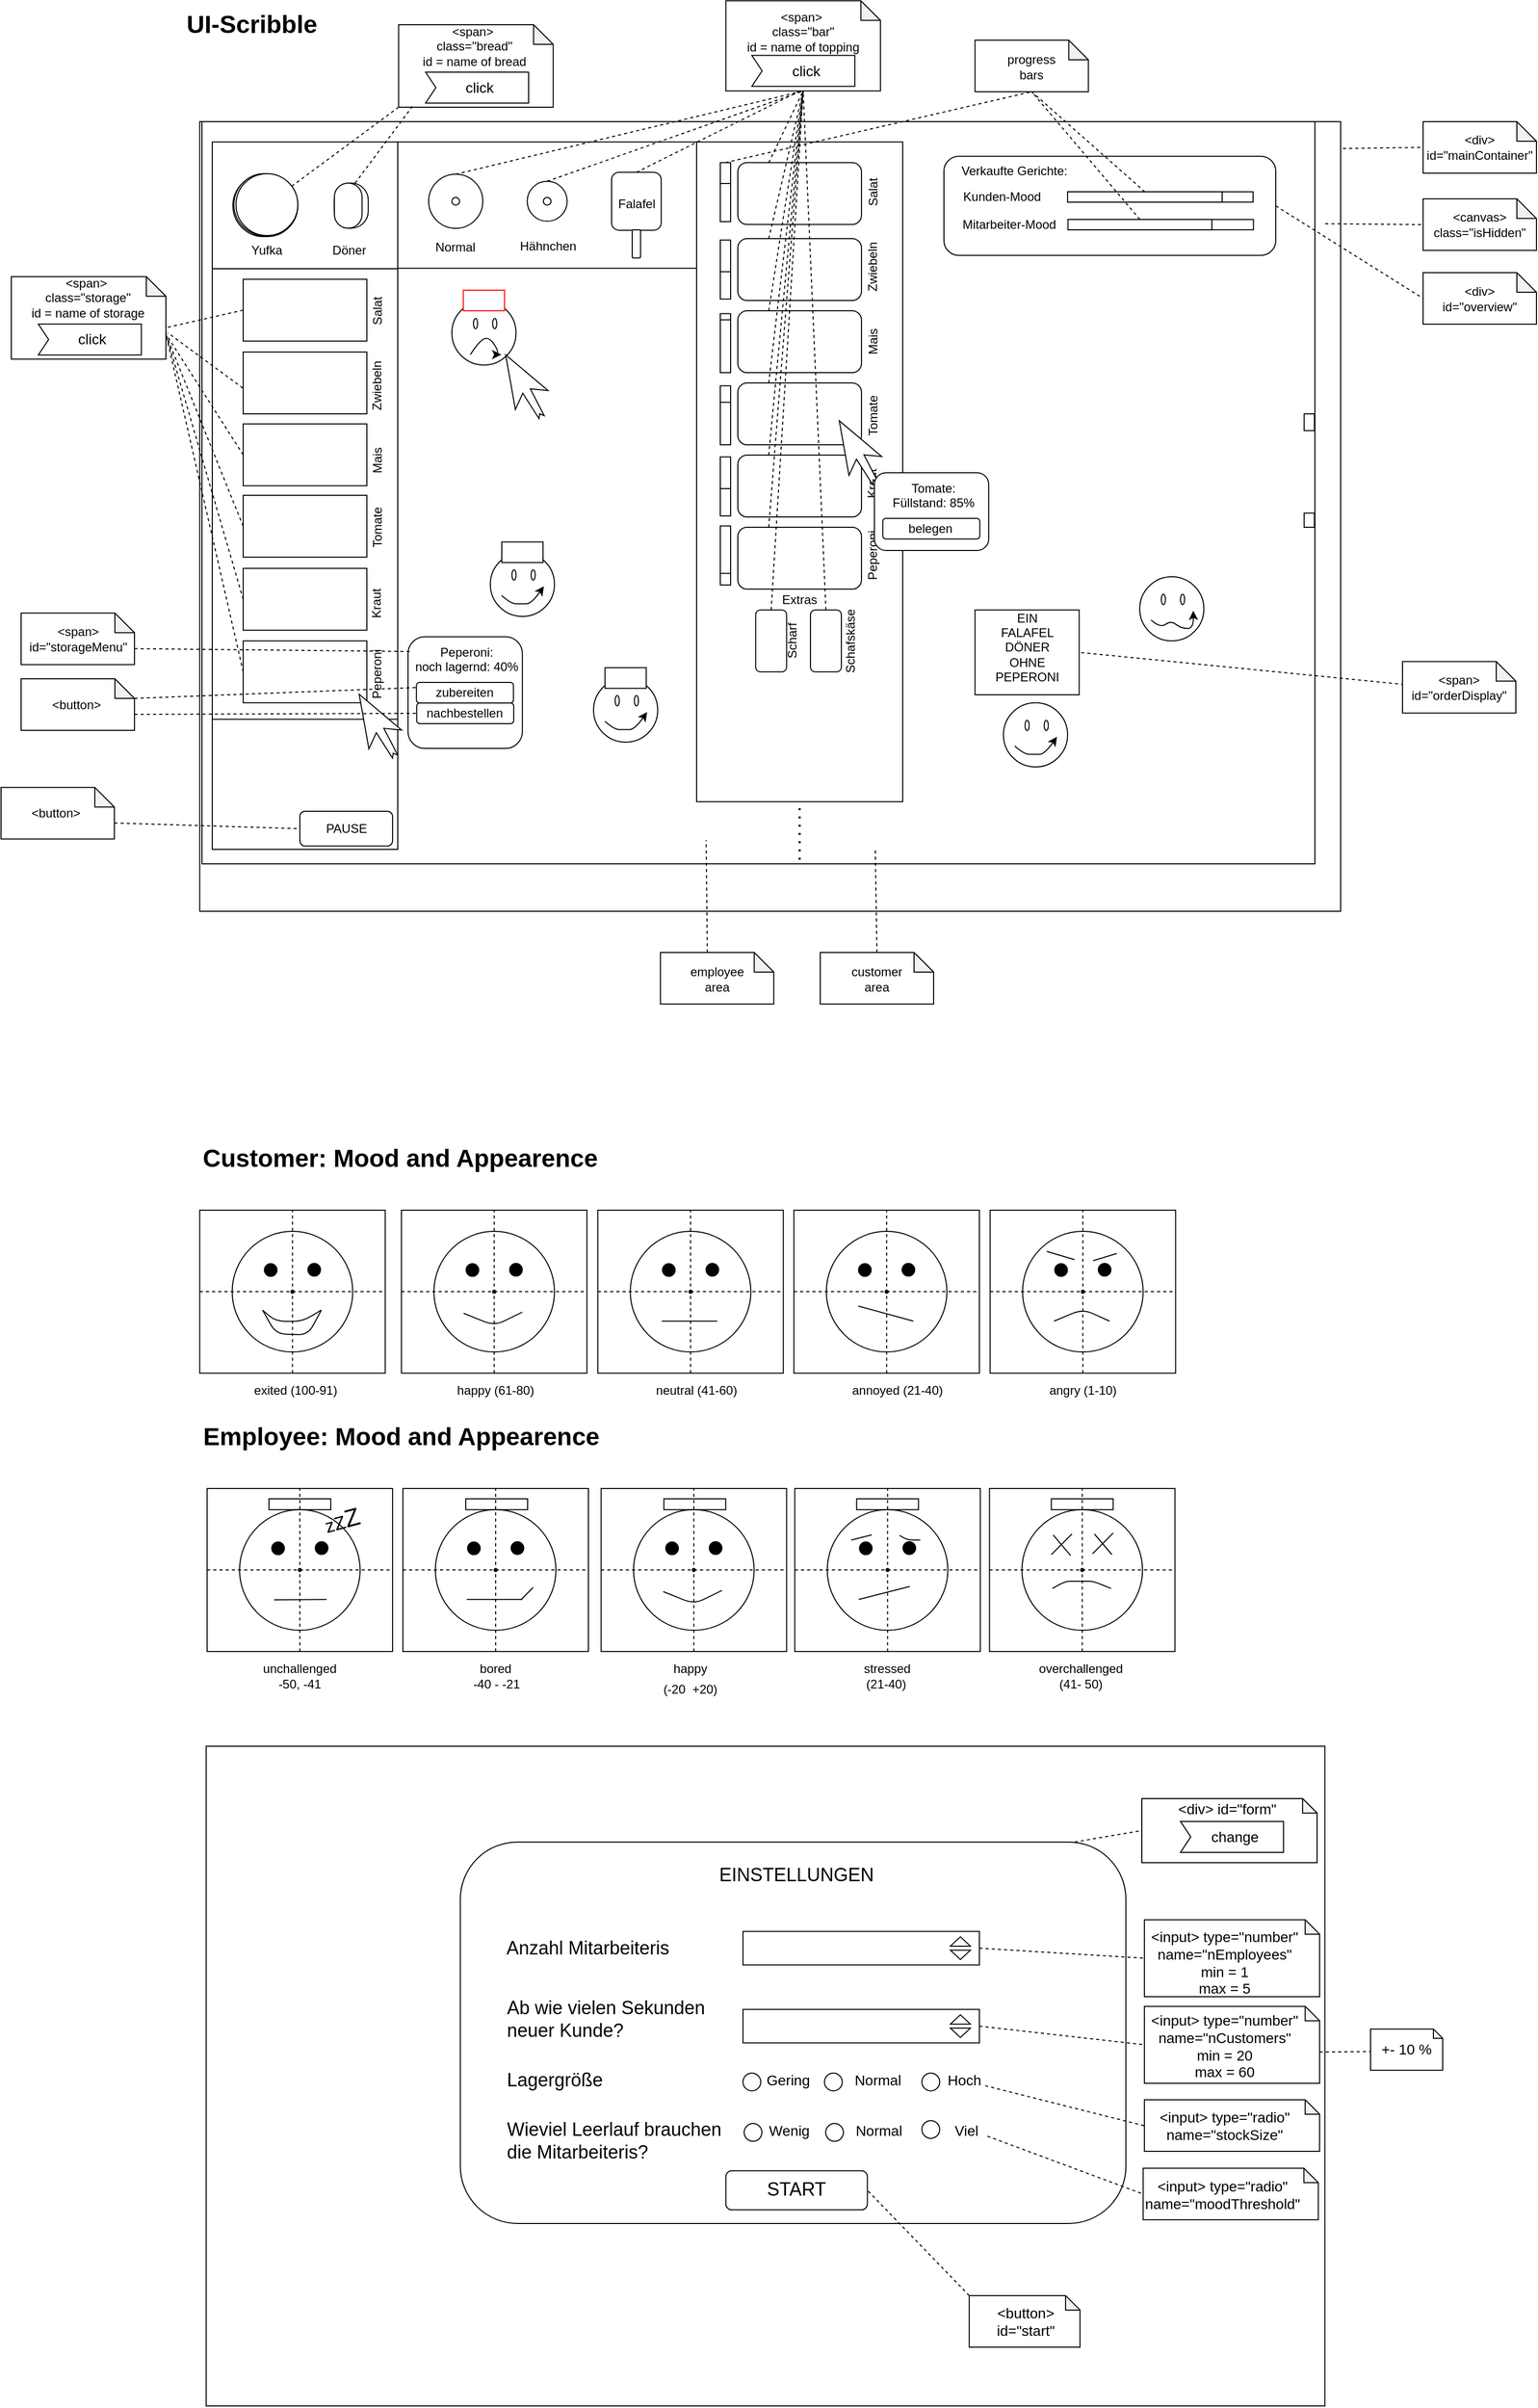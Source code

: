 <mxfile version="14.9.6" type="device"><diagram id="t9Em0iVI2bKVnGN0U5hO" name="Seite-1"><mxGraphModel dx="3124" dy="958" grid="1" gridSize="10" guides="1" tooltips="1" connect="1" arrows="1" fold="1" page="1" pageScale="1" pageWidth="1169" pageHeight="827" math="0" shadow="0"><root><mxCell id="0"/><mxCell id="1" parent="0"/><mxCell id="r9yEMF4VHFX7Fw65Cjpk-1" value="" style="rounded=0;whiteSpace=wrap;html=1;" parent="1" vertex="1"><mxGeometry x="32.82" y="123.99" width="1107.18" height="766.01" as="geometry"/></mxCell><mxCell id="9U9Ucz0AFQKiqhOZlWMx-1" value="UI-Scribble" style="text;strokeColor=none;fillColor=none;html=1;fontSize=24;fontStyle=1;verticalAlign=middle;align=center;" parent="1" vertex="1"><mxGeometry x="32.82" y="10" width="100" height="40" as="geometry"/></mxCell><mxCell id="9U9Ucz0AFQKiqhOZlWMx-2" value="" style="rounded=0;whiteSpace=wrap;html=1;" parent="1" vertex="1"><mxGeometry x="39.06" y="1700" width="1085.63" height="640" as="geometry"/></mxCell><mxCell id="9U9Ucz0AFQKiqhOZlWMx-32" value="" style="rounded=1;whiteSpace=wrap;html=1;" parent="1" vertex="1"><mxGeometry x="552.06" y="2080.44" width="120" height="60" as="geometry"/></mxCell><mxCell id="9U9Ucz0AFQKiqhOZlWMx-33" value="" style="rounded=1;whiteSpace=wrap;html=1;" parent="1" vertex="1"><mxGeometry x="552.06" y="2010.44" width="120" height="60" as="geometry"/></mxCell><mxCell id="9U9Ucz0AFQKiqhOZlWMx-34" value="" style="rounded=1;whiteSpace=wrap;html=1;" parent="1" vertex="1"><mxGeometry x="642.91" y="1943.44" width="120" height="60" as="geometry"/></mxCell><mxCell id="9U9Ucz0AFQKiqhOZlWMx-35" value="" style="rounded=1;whiteSpace=wrap;html=1;" parent="1" vertex="1"><mxGeometry x="642.91" y="1873.44" width="120" height="60" as="geometry"/></mxCell><mxCell id="9U9Ucz0AFQKiqhOZlWMx-36" value="" style="rounded=1;whiteSpace=wrap;html=1;" parent="1" vertex="1"><mxGeometry x="552.06" y="1800.44" width="120" height="60" as="geometry"/></mxCell><mxCell id="9U9Ucz0AFQKiqhOZlWMx-45" value="" style="rounded=0;whiteSpace=wrap;html=1;rotation=90;" parent="1" vertex="1"><mxGeometry x="521.56" y="1815.31" width="37" height="10" as="geometry"/></mxCell><mxCell id="9U9Ucz0AFQKiqhOZlWMx-46" value="" style="rounded=0;whiteSpace=wrap;html=1;rotation=90;" parent="1" vertex="1"><mxGeometry x="526.81" y="1840.82" width="26.5" height="10" as="geometry"/></mxCell><mxCell id="9U9Ucz0AFQKiqhOZlWMx-47" value="" style="rounded=0;whiteSpace=wrap;html=1;rotation=90;" parent="1" vertex="1"><mxGeometry x="534.81" y="1873.44" width="10.5" height="10" as="geometry"/></mxCell><mxCell id="9U9Ucz0AFQKiqhOZlWMx-48" value="" style="rounded=0;whiteSpace=wrap;html=1;rotation=90;" parent="1" vertex="1"><mxGeometry x="514.44" y="1899.83" width="51.25" height="10" as="geometry"/></mxCell><mxCell id="9U9Ucz0AFQKiqhOZlWMx-49" value="" style="rounded=0;whiteSpace=wrap;html=1;rotation=90;" parent="1" vertex="1"><mxGeometry x="529.81" y="1948.44" width="20.5" height="10" as="geometry"/></mxCell><mxCell id="9U9Ucz0AFQKiqhOZlWMx-50" value="" style="rounded=0;whiteSpace=wrap;html=1;rotation=90;" parent="1" vertex="1"><mxGeometry x="519.44" y="1974.82" width="41.25" height="10" as="geometry"/></mxCell><mxCell id="9U9Ucz0AFQKiqhOZlWMx-51" value="" style="rounded=0;whiteSpace=wrap;html=1;rotation=90;" parent="1" vertex="1"><mxGeometry x="521.56" y="2025.69" width="37" height="10" as="geometry"/></mxCell><mxCell id="9U9Ucz0AFQKiqhOZlWMx-52" value="" style="rounded=0;whiteSpace=wrap;html=1;rotation=90;" parent="1" vertex="1"><mxGeometry x="526.81" y="2051.2" width="26.5" height="10" as="geometry"/></mxCell><mxCell id="9U9Ucz0AFQKiqhOZlWMx-53" value="" style="rounded=0;whiteSpace=wrap;html=1;rotation=90;" parent="1" vertex="1"><mxGeometry x="514.81" y="2099.43" width="50.5" height="10" as="geometry"/></mxCell><mxCell id="9U9Ucz0AFQKiqhOZlWMx-54" value="" style="rounded=0;whiteSpace=wrap;html=1;rotation=90;" parent="1" vertex="1"><mxGeometry x="534.44" y="2125.81" width="11.25" height="10" as="geometry"/></mxCell><mxCell id="9U9Ucz0AFQKiqhOZlWMx-55" value="" style="rounded=1;whiteSpace=wrap;html=1;" parent="1" vertex="1"><mxGeometry x="285.69" y="1792.94" width="645.93" height="370" as="geometry"/></mxCell><mxCell id="9U9Ucz0AFQKiqhOZlWMx-92" value="&lt;font style=&quot;font-size: 18px&quot;&gt;EINSTELLUNGEN&lt;/font&gt;" style="text;html=1;strokeColor=none;fillColor=none;align=center;verticalAlign=middle;whiteSpace=wrap;rounded=0;" parent="1" vertex="1"><mxGeometry x="382.06" y="1815.31" width="460" height="20" as="geometry"/></mxCell><mxCell id="dPcefrg4ikdXQYT2hCDR-1" value="" style="rounded=0;whiteSpace=wrap;html=1;" parent="1" vertex="1"><mxGeometry x="35" y="123.99" width="1080" height="720" as="geometry"/></mxCell><mxCell id="dPcefrg4ikdXQYT2hCDR-2" value="" style="rounded=0;whiteSpace=wrap;html=1;" parent="1" vertex="1"><mxGeometry x="515" y="143.75" width="200" height="640" as="geometry"/></mxCell><mxCell id="dPcefrg4ikdXQYT2hCDR-3" value="" style="rounded=0;whiteSpace=wrap;html=1;" parent="1" vertex="1"><mxGeometry x="45" y="143.75" width="180" height="686.25" as="geometry"/></mxCell><mxCell id="dPcefrg4ikdXQYT2hCDR-4" value="" style="rounded=0;whiteSpace=wrap;html=1;rotation=90;" parent="1" vertex="1"><mxGeometry x="308.75" y="60" width="122.5" height="290" as="geometry"/></mxCell><mxCell id="dPcefrg4ikdXQYT2hCDR-5" value="" style="rounded=0;whiteSpace=wrap;html=1;" parent="1" vertex="1"><mxGeometry x="1104.56" y="503.75" width="10" height="13.75" as="geometry"/></mxCell><mxCell id="dPcefrg4ikdXQYT2hCDR-6" value="" style="rounded=0;whiteSpace=wrap;html=1;" parent="1" vertex="1"><mxGeometry x="1104.56" y="407.5" width="10" height="16.25" as="geometry"/></mxCell><mxCell id="dPcefrg4ikdXQYT2hCDR-7" value="" style="ellipse;whiteSpace=wrap;html=1;aspect=fixed;" parent="1" vertex="1"><mxGeometry x="255" y="175" width="52.5" height="52.5" as="geometry"/></mxCell><mxCell id="dPcefrg4ikdXQYT2hCDR-8" value="" style="ellipse;whiteSpace=wrap;html=1;aspect=fixed;" parent="1" vertex="1"><mxGeometry x="350.63" y="181.88" width="38.75" height="38.75" as="geometry"/></mxCell><mxCell id="dPcefrg4ikdXQYT2hCDR-9" value="" style="rounded=1;whiteSpace=wrap;html=1;rotation=90;" parent="1" vertex="1"><mxGeometry x="428.49" y="177.18" width="56.15" height="48.13" as="geometry"/></mxCell><mxCell id="dPcefrg4ikdXQYT2hCDR-10" value="" style="rounded=1;whiteSpace=wrap;html=1;rotation=90;" parent="1" vertex="1"><mxGeometry x="442.97" y="238.59" width="27.19" height="8.13" as="geometry"/></mxCell><mxCell id="dPcefrg4ikdXQYT2hCDR-11" value="" style="ellipse;whiteSpace=wrap;html=1;aspect=fixed;" parent="1" vertex="1"><mxGeometry x="277.5" y="197.51" width="7.49" height="7.49" as="geometry"/></mxCell><mxCell id="dPcefrg4ikdXQYT2hCDR-12" value="" style="ellipse;whiteSpace=wrap;html=1;aspect=fixed;" parent="1" vertex="1"><mxGeometry x="366.26" y="197.5" width="7.49" height="7.49" as="geometry"/></mxCell><mxCell id="dPcefrg4ikdXQYT2hCDR-13" value="" style="ellipse;whiteSpace=wrap;html=1;aspect=fixed;" parent="1" vertex="1"><mxGeometry x="65" y="175.5" width="60" height="60" as="geometry"/></mxCell><mxCell id="dPcefrg4ikdXQYT2hCDR-14" value="" style="ellipse;whiteSpace=wrap;html=1;aspect=fixed;" parent="1" vertex="1"><mxGeometry x="68" y="175.5" width="60" height="60" as="geometry"/></mxCell><mxCell id="dPcefrg4ikdXQYT2hCDR-15" value="" style="ellipse;whiteSpace=wrap;html=1;aspect=fixed;" parent="1" vertex="1"><mxGeometry x="66" y="174.5" width="60" height="60" as="geometry"/></mxCell><mxCell id="dPcefrg4ikdXQYT2hCDR-16" value="" style="ellipse;whiteSpace=wrap;html=1;aspect=fixed;" parent="1" vertex="1"><mxGeometry x="68" y="174.5" width="60" height="60" as="geometry"/></mxCell><mxCell id="dPcefrg4ikdXQYT2hCDR-17" value="" style="rounded=1;whiteSpace=wrap;html=1;arcSize=50;rotation=90;" parent="1" vertex="1"><mxGeometry x="157.93" y="189" width="43.83" height="33" as="geometry"/></mxCell><mxCell id="dPcefrg4ikdXQYT2hCDR-18" value="" style="rounded=1;whiteSpace=wrap;html=1;arcSize=50;rotation=90;" parent="1" vertex="1"><mxGeometry x="155" y="192.08" width="43.83" height="26.84" as="geometry"/></mxCell><mxCell id="dPcefrg4ikdXQYT2hCDR-19" value="" style="rounded=1;whiteSpace=wrap;html=1;" parent="1" vertex="1"><mxGeometry x="555" y="517.5" width="120" height="60" as="geometry"/></mxCell><mxCell id="dPcefrg4ikdXQYT2hCDR-20" value="" style="rounded=1;whiteSpace=wrap;html=1;" parent="1" vertex="1"><mxGeometry x="555" y="447.5" width="120" height="60" as="geometry"/></mxCell><mxCell id="dPcefrg4ikdXQYT2hCDR-21" value="" style="rounded=1;whiteSpace=wrap;html=1;" parent="1" vertex="1"><mxGeometry x="555" y="377.5" width="120" height="60" as="geometry"/></mxCell><mxCell id="dPcefrg4ikdXQYT2hCDR-22" value="" style="rounded=1;whiteSpace=wrap;html=1;" parent="1" vertex="1"><mxGeometry x="555" y="307.5" width="120" height="60" as="geometry"/></mxCell><mxCell id="dPcefrg4ikdXQYT2hCDR-23" value="" style="rounded=1;whiteSpace=wrap;html=1;" parent="1" vertex="1"><mxGeometry x="555" y="237.5" width="120" height="60" as="geometry"/></mxCell><mxCell id="dPcefrg4ikdXQYT2hCDR-24" value="" style="rounded=1;whiteSpace=wrap;html=1;" parent="1" vertex="1"><mxGeometry x="555" y="163.75" width="120" height="60" as="geometry"/></mxCell><mxCell id="dPcefrg4ikdXQYT2hCDR-26" value="" style="rounded=1;whiteSpace=wrap;html=1;" parent="1" vertex="1"><mxGeometry x="572.32" y="597.75" width="30" height="60" as="geometry"/></mxCell><mxCell id="dPcefrg4ikdXQYT2hCDR-27" value="" style="rounded=1;whiteSpace=wrap;html=1;" parent="1" vertex="1"><mxGeometry x="625.48" y="597.75" width="30" height="60" as="geometry"/></mxCell><mxCell id="dPcefrg4ikdXQYT2hCDR-28" value="" style="rounded=0;whiteSpace=wrap;html=1;" parent="1" vertex="1"><mxGeometry x="45" y="266.75" width="180" height="563.25" as="geometry"/></mxCell><mxCell id="dPcefrg4ikdXQYT2hCDR-29" value="" style="rounded=0;whiteSpace=wrap;html=1;rotation=90;" parent="1" vertex="1"><mxGeometry x="524.5" y="177.25" width="37" height="10" as="geometry"/></mxCell><mxCell id="dPcefrg4ikdXQYT2hCDR-30" value="" style="rounded=0;whiteSpace=wrap;html=1;rotation=90;" parent="1" vertex="1"><mxGeometry x="524.5" y="197.51" width="37" height="10" as="geometry"/></mxCell><mxCell id="dPcefrg4ikdXQYT2hCDR-31" value="" style="rounded=0;whiteSpace=wrap;html=1;rotation=90;" parent="1" vertex="1"><mxGeometry x="524.5" y="252.37" width="37" height="10" as="geometry"/></mxCell><mxCell id="dPcefrg4ikdXQYT2hCDR-32" value="" style="rounded=0;whiteSpace=wrap;html=1;rotation=90;" parent="1" vertex="1"><mxGeometry x="529.75" y="277.88" width="26.5" height="10" as="geometry"/></mxCell><mxCell id="dPcefrg4ikdXQYT2hCDR-33" value="" style="rounded=0;whiteSpace=wrap;html=1;rotation=90;" parent="1" vertex="1"><mxGeometry x="537.75" y="310.5" width="10.5" height="10" as="geometry"/></mxCell><mxCell id="dPcefrg4ikdXQYT2hCDR-34" value="" style="rounded=0;whiteSpace=wrap;html=1;rotation=90;" parent="1" vertex="1"><mxGeometry x="517.38" y="336.89" width="51.25" height="10" as="geometry"/></mxCell><mxCell id="dPcefrg4ikdXQYT2hCDR-35" value="" style="rounded=0;whiteSpace=wrap;html=1;rotation=90;" parent="1" vertex="1"><mxGeometry x="532.75" y="385.5" width="20.5" height="10" as="geometry"/></mxCell><mxCell id="dPcefrg4ikdXQYT2hCDR-36" value="" style="rounded=0;whiteSpace=wrap;html=1;rotation=90;" parent="1" vertex="1"><mxGeometry x="522.38" y="411.88" width="41.25" height="10" as="geometry"/></mxCell><mxCell id="dPcefrg4ikdXQYT2hCDR-37" value="" style="rounded=0;whiteSpace=wrap;html=1;rotation=90;" parent="1" vertex="1"><mxGeometry x="524.5" y="462.75" width="37" height="10" as="geometry"/></mxCell><mxCell id="dPcefrg4ikdXQYT2hCDR-38" value="" style="rounded=0;whiteSpace=wrap;html=1;rotation=90;" parent="1" vertex="1"><mxGeometry x="529.75" y="488.26" width="26.5" height="10" as="geometry"/></mxCell><mxCell id="dPcefrg4ikdXQYT2hCDR-39" value="" style="rounded=0;whiteSpace=wrap;html=1;rotation=90;" parent="1" vertex="1"><mxGeometry x="517.75" y="536.49" width="50.5" height="10" as="geometry"/></mxCell><mxCell id="dPcefrg4ikdXQYT2hCDR-40" value="" style="rounded=0;whiteSpace=wrap;html=1;rotation=90;" parent="1" vertex="1"><mxGeometry x="537.38" y="562.87" width="11.25" height="10" as="geometry"/></mxCell><mxCell id="dPcefrg4ikdXQYT2hCDR-41" value="" style="rounded=1;whiteSpace=wrap;html=1;" parent="1" vertex="1"><mxGeometry x="755" y="157.68" width="322.03" height="96.07" as="geometry"/></mxCell><mxCell id="dPcefrg4ikdXQYT2hCDR-42" value="" style="ellipse;whiteSpace=wrap;html=1;aspect=fixed;" parent="1" vertex="1"><mxGeometry x="415" y="663.75" width="62.26" height="62.26" as="geometry"/></mxCell><mxCell id="dPcefrg4ikdXQYT2hCDR-43" value="" style="ellipse;whiteSpace=wrap;html=1;rotation=90;" parent="1" vertex="1"><mxGeometry x="432.97" y="683.75" width="10" height="4" as="geometry"/></mxCell><mxCell id="dPcefrg4ikdXQYT2hCDR-44" value="" style="ellipse;whiteSpace=wrap;html=1;rotation=90;" parent="1" vertex="1"><mxGeometry x="451.57" y="683.75" width="10" height="4" as="geometry"/></mxCell><mxCell id="dPcefrg4ikdXQYT2hCDR-45" value="" style="curved=1;endArrow=classic;html=1;exitX=0.177;exitY=0.675;exitDx=0;exitDy=0;exitPerimeter=0;entryX=0.835;entryY=0.53;entryDx=0;entryDy=0;entryPerimeter=0;" parent="1" source="dPcefrg4ikdXQYT2hCDR-42" target="dPcefrg4ikdXQYT2hCDR-42" edge="1"><mxGeometry width="50" height="50" relative="1" as="geometry"><mxPoint x="371.57" y="813.75" as="sourcePoint"/><mxPoint x="421.57" y="763.75" as="targetPoint"/><Array as="points"><mxPoint x="435" y="713.75"/><mxPoint x="445" y="713.75"/><mxPoint x="455" y="713.75"/></Array></mxGeometry></mxCell><mxCell id="dPcefrg4ikdXQYT2hCDR-46" value="" style="rounded=0;whiteSpace=wrap;html=1;" parent="1" vertex="1"><mxGeometry x="426.13" y="653.75" width="40" height="20" as="geometry"/></mxCell><mxCell id="dPcefrg4ikdXQYT2hCDR-47" value="" style="ellipse;whiteSpace=wrap;html=1;aspect=fixed;" parent="1" vertex="1"><mxGeometry x="277.5" y="297.88" width="62.26" height="62.26" as="geometry"/></mxCell><mxCell id="dPcefrg4ikdXQYT2hCDR-48" value="" style="ellipse;whiteSpace=wrap;html=1;rotation=90;" parent="1" vertex="1"><mxGeometry x="295.47" y="317.88" width="10" height="4" as="geometry"/></mxCell><mxCell id="dPcefrg4ikdXQYT2hCDR-49" value="" style="ellipse;whiteSpace=wrap;html=1;rotation=90;" parent="1" vertex="1"><mxGeometry x="314.07" y="317.88" width="10" height="4" as="geometry"/></mxCell><mxCell id="dPcefrg4ikdXQYT2hCDR-50" value="" style="curved=1;endArrow=classic;html=1;" parent="1" edge="1"><mxGeometry width="50" height="50" relative="1" as="geometry"><mxPoint x="295.47" y="350" as="sourcePoint"/><mxPoint x="325.47" y="350" as="targetPoint"/><Array as="points"><mxPoint x="304.47" y="336"/><mxPoint x="314.47" y="333"/><mxPoint x="324.47" y="350"/></Array></mxGeometry></mxCell><mxCell id="dPcefrg4ikdXQYT2hCDR-51" value="" style="rounded=0;whiteSpace=wrap;html=1;strokeColor=#FF0303;" parent="1" vertex="1"><mxGeometry x="288.63" y="287.5" width="40" height="20" as="geometry"/></mxCell><mxCell id="dPcefrg4ikdXQYT2hCDR-56" value="" style="ellipse;whiteSpace=wrap;html=1;aspect=fixed;" parent="1" vertex="1"><mxGeometry x="812.74" y="687.75" width="62.26" height="62.26" as="geometry"/></mxCell><mxCell id="dPcefrg4ikdXQYT2hCDR-57" value="" style="ellipse;whiteSpace=wrap;html=1;rotation=90;" parent="1" vertex="1"><mxGeometry x="830.71" y="707.75" width="10" height="4" as="geometry"/></mxCell><mxCell id="dPcefrg4ikdXQYT2hCDR-58" value="" style="ellipse;whiteSpace=wrap;html=1;rotation=90;" parent="1" vertex="1"><mxGeometry x="849.31" y="707.75" width="10" height="4" as="geometry"/></mxCell><mxCell id="dPcefrg4ikdXQYT2hCDR-59" value="" style="curved=1;endArrow=classic;html=1;exitX=0.177;exitY=0.675;exitDx=0;exitDy=0;exitPerimeter=0;entryX=0.835;entryY=0.53;entryDx=0;entryDy=0;entryPerimeter=0;" parent="1" source="dPcefrg4ikdXQYT2hCDR-56" target="dPcefrg4ikdXQYT2hCDR-56" edge="1"><mxGeometry width="50" height="50" relative="1" as="geometry"><mxPoint x="769.31" y="837.75" as="sourcePoint"/><mxPoint x="819.31" y="787.75" as="targetPoint"/><Array as="points"><mxPoint x="832.74" y="737.75"/><mxPoint x="842.74" y="737.75"/><mxPoint x="852.74" y="737.75"/></Array></mxGeometry></mxCell><mxCell id="dPcefrg4ikdXQYT2hCDR-60" value="" style="ellipse;whiteSpace=wrap;html=1;aspect=fixed;" parent="1" vertex="1"><mxGeometry x="945" y="565.49" width="62.26" height="62.26" as="geometry"/></mxCell><mxCell id="dPcefrg4ikdXQYT2hCDR-61" value="" style="ellipse;whiteSpace=wrap;html=1;rotation=90;" parent="1" vertex="1"><mxGeometry x="962.97" y="585.49" width="10" height="4" as="geometry"/></mxCell><mxCell id="dPcefrg4ikdXQYT2hCDR-62" value="" style="ellipse;whiteSpace=wrap;html=1;rotation=90;" parent="1" vertex="1"><mxGeometry x="981.57" y="585.49" width="10" height="4" as="geometry"/></mxCell><mxCell id="dPcefrg4ikdXQYT2hCDR-63" value="" style="curved=1;endArrow=classic;html=1;exitX=0.177;exitY=0.675;exitDx=0;exitDy=0;exitPerimeter=0;entryX=0.835;entryY=0.53;entryDx=0;entryDy=0;entryPerimeter=0;" parent="1" source="dPcefrg4ikdXQYT2hCDR-60" target="dPcefrg4ikdXQYT2hCDR-60" edge="1"><mxGeometry width="50" height="50" relative="1" as="geometry"><mxPoint x="901.57" y="715.49" as="sourcePoint"/><mxPoint x="951.57" y="665.49" as="targetPoint"/><Array as="points"><mxPoint x="965" y="615.49"/><mxPoint x="975.26" y="607.88"/><mxPoint x="985" y="615.49"/><mxPoint x="997.26" y="615.88"/></Array></mxGeometry></mxCell><mxCell id="dPcefrg4ikdXQYT2hCDR-64" value="" style="rounded=0;whiteSpace=wrap;html=1;" parent="1" vertex="1"><mxGeometry x="45" y="266.75" width="180" height="437" as="geometry"/></mxCell><mxCell id="dPcefrg4ikdXQYT2hCDR-65" value="" style="rounded=0;whiteSpace=wrap;html=1;" parent="1" vertex="1"><mxGeometry x="75" y="276.89" width="120" height="60" as="geometry"/></mxCell><mxCell id="dPcefrg4ikdXQYT2hCDR-66" value="" style="rounded=0;whiteSpace=wrap;html=1;" parent="1" vertex="1"><mxGeometry x="75" y="347.5" width="120" height="60" as="geometry"/></mxCell><mxCell id="dPcefrg4ikdXQYT2hCDR-67" value="" style="rounded=0;whiteSpace=wrap;html=1;" parent="1" vertex="1"><mxGeometry x="75" y="417.25" width="120" height="60" as="geometry"/></mxCell><mxCell id="dPcefrg4ikdXQYT2hCDR-68" value="" style="rounded=0;whiteSpace=wrap;html=1;" parent="1" vertex="1"><mxGeometry x="75" y="486.49" width="120" height="60" as="geometry"/></mxCell><mxCell id="dPcefrg4ikdXQYT2hCDR-69" value="" style="rounded=0;whiteSpace=wrap;html=1;" parent="1" vertex="1"><mxGeometry x="75" y="557.36" width="120" height="60" as="geometry"/></mxCell><mxCell id="dPcefrg4ikdXQYT2hCDR-70" value="" style="rounded=0;whiteSpace=wrap;html=1;" parent="1" vertex="1"><mxGeometry x="75" y="627.75" width="120" height="60" as="geometry"/></mxCell><mxCell id="dPcefrg4ikdXQYT2hCDR-71" value="Verkaufte Gerichte:" style="text;html=1;strokeColor=none;fillColor=none;align=center;verticalAlign=middle;whiteSpace=wrap;rounded=0;" parent="1" vertex="1"><mxGeometry x="736.57" y="161.88" width="173.43" height="20" as="geometry"/></mxCell><mxCell id="dPcefrg4ikdXQYT2hCDR-72" value="Kunden-Mood" style="text;html=1;strokeColor=none;fillColor=none;align=center;verticalAlign=middle;whiteSpace=wrap;rounded=0;" parent="1" vertex="1"><mxGeometry x="725" y="186.75" width="173.43" height="20" as="geometry"/></mxCell><mxCell id="dPcefrg4ikdXQYT2hCDR-73" value="Mitarbeiter-Mood" style="text;html=1;strokeColor=none;fillColor=none;align=center;verticalAlign=middle;whiteSpace=wrap;rounded=0;" parent="1" vertex="1"><mxGeometry x="732" y="213.75" width="173.43" height="20" as="geometry"/></mxCell><mxCell id="dPcefrg4ikdXQYT2hCDR-74" value="" style="rounded=0;whiteSpace=wrap;html=1;rotation=0;" parent="1" vertex="1"><mxGeometry x="875.71" y="192.08" width="179.29" height="10" as="geometry"/></mxCell><mxCell id="dPcefrg4ikdXQYT2hCDR-75" value="" style="rounded=0;whiteSpace=wrap;html=1;rotation=0;" parent="1" vertex="1"><mxGeometry x="875" y="192.08" width="150" height="10" as="geometry"/></mxCell><mxCell id="dPcefrg4ikdXQYT2hCDR-76" value="" style="rounded=0;whiteSpace=wrap;html=1;rotation=0;" parent="1" vertex="1"><mxGeometry x="876.06" y="218.92" width="179.29" height="10" as="geometry"/></mxCell><mxCell id="dPcefrg4ikdXQYT2hCDR-77" value="" style="rounded=0;whiteSpace=wrap;html=1;rotation=0;" parent="1" vertex="1"><mxGeometry x="875.35" y="218.92" width="139.65" height="10" as="geometry"/></mxCell><mxCell id="dPcefrg4ikdXQYT2hCDR-78" value="" style="whiteSpace=wrap;html=1;shape=mxgraph.basic.rectCallout;dx=101.06;dy=0;boundedLbl=1;" parent="1" vertex="1"><mxGeometry x="785.18" y="597.75" width="101.06" height="82.25" as="geometry"/></mxCell><mxCell id="dPcefrg4ikdXQYT2hCDR-79" value="EIN FALAFEL DÖNER OHNE PEPERONI" style="text;html=1;strokeColor=none;fillColor=none;align=center;verticalAlign=middle;whiteSpace=wrap;rounded=0;" parent="1" vertex="1"><mxGeometry x="815.71" y="623.75" width="40" height="20" as="geometry"/></mxCell><mxCell id="dPcefrg4ikdXQYT2hCDR-80" value="&lt;font style=&quot;font-size: 18px&quot;&gt;Anzahl Mitarbeiteris&lt;/font&gt;" style="text;html=1;strokeColor=none;fillColor=none;align=center;verticalAlign=middle;whiteSpace=wrap;rounded=0;" parent="1" vertex="1"><mxGeometry x="305" y="1885.94" width="208.75" height="20" as="geometry"/></mxCell><mxCell id="dPcefrg4ikdXQYT2hCDR-82" value="" style="rounded=0;whiteSpace=wrap;html=1;" parent="1" vertex="1"><mxGeometry x="560" y="1879.69" width="229.41" height="32.5" as="geometry"/></mxCell><mxCell id="dPcefrg4ikdXQYT2hCDR-84" value="" style="triangle;whiteSpace=wrap;html=1;rotation=-90;" parent="1" vertex="1"><mxGeometry x="766.47" y="1879.69" width="9.06" height="19.45" as="geometry"/></mxCell><mxCell id="dPcefrg4ikdXQYT2hCDR-86" value="" style="triangle;whiteSpace=wrap;html=1;rotation=90;" parent="1" vertex="1"><mxGeometry x="766.47" y="1892.69" width="9.06" height="19.45" as="geometry"/></mxCell><mxCell id="dPcefrg4ikdXQYT2hCDR-87" value="" style="shape=note;whiteSpace=wrap;html=1;backgroundOutline=1;darkOpacity=0.05;size=14;" parent="1" vertex="1"><mxGeometry x="947.06" y="1750.82" width="170" height="62.12" as="geometry"/></mxCell><mxCell id="dPcefrg4ikdXQYT2hCDR-88" value="&lt;font style=&quot;font-size: 14px&quot;&gt;&amp;lt;div&amp;gt; id=&quot;form&lt;/font&gt;" style="text;html=1;strokeColor=none;fillColor=none;align=center;verticalAlign=middle;whiteSpace=wrap;rounded=0;" parent="1" vertex="1"><mxGeometry x="984.56" y="1750.82" width="95" height="20" as="geometry"/></mxCell><mxCell id="dPcefrg4ikdXQYT2hCDR-89" value="" style="html=1;shadow=0;dashed=0;align=center;verticalAlign=middle;shape=mxgraph.arrows2.arrow;dy=0;dx=0;notch=10;" parent="1" vertex="1"><mxGeometry x="984.56" y="1772.94" width="100" height="30" as="geometry"/></mxCell><mxCell id="dPcefrg4ikdXQYT2hCDR-90" value="&lt;font style=&quot;font-size: 14px&quot;&gt;change&lt;/font&gt;" style="text;html=1;strokeColor=none;fillColor=none;align=center;verticalAlign=middle;whiteSpace=wrap;rounded=0;" parent="1" vertex="1"><mxGeometry x="989.56" y="1777.94" width="95" height="20" as="geometry"/></mxCell><mxCell id="dPcefrg4ikdXQYT2hCDR-92" value="" style="endArrow=none;dashed=1;html=1;exitX=0.923;exitY=0;exitDx=0;exitDy=0;exitPerimeter=0;entryX=0;entryY=0.5;entryDx=0;entryDy=0;entryPerimeter=0;" parent="1" source="9U9Ucz0AFQKiqhOZlWMx-55" target="dPcefrg4ikdXQYT2hCDR-87" edge="1"><mxGeometry width="50" height="50" relative="1" as="geometry"><mxPoint x="957.06" y="1772.94" as="sourcePoint"/><mxPoint x="1007.06" y="1722.94" as="targetPoint"/></mxGeometry></mxCell><mxCell id="dPcefrg4ikdXQYT2hCDR-93" value="" style="shape=note;whiteSpace=wrap;html=1;backgroundOutline=1;darkOpacity=0.05;size=14;" parent="1" vertex="1"><mxGeometry x="947.06" y="1750.82" width="170" height="62.12" as="geometry"/></mxCell><mxCell id="dPcefrg4ikdXQYT2hCDR-94" value="&lt;font style=&quot;font-size: 14px&quot;&gt;&amp;lt;div&amp;gt; id=&quot;form&quot;&lt;/font&gt;" style="text;html=1;strokeColor=none;fillColor=none;align=center;verticalAlign=middle;whiteSpace=wrap;rounded=0;" parent="1" vertex="1"><mxGeometry x="960" y="1750.82" width="140" height="20" as="geometry"/></mxCell><mxCell id="dPcefrg4ikdXQYT2hCDR-95" value="" style="html=1;shadow=0;dashed=0;align=center;verticalAlign=middle;shape=mxgraph.arrows2.arrow;dy=0;dx=0;notch=10;" parent="1" vertex="1"><mxGeometry x="984.56" y="1772.94" width="100" height="30" as="geometry"/></mxCell><mxCell id="dPcefrg4ikdXQYT2hCDR-96" value="&lt;font style=&quot;font-size: 14px&quot;&gt;change&lt;/font&gt;" style="text;html=1;strokeColor=none;fillColor=none;align=center;verticalAlign=middle;whiteSpace=wrap;rounded=0;" parent="1" vertex="1"><mxGeometry x="989.56" y="1777.94" width="95" height="20" as="geometry"/></mxCell><mxCell id="dPcefrg4ikdXQYT2hCDR-98" value="" style="shape=note;whiteSpace=wrap;html=1;backgroundOutline=1;darkOpacity=0.05;size=14;" parent="1" vertex="1"><mxGeometry x="949.56" y="1868.32" width="170" height="74.62" as="geometry"/></mxCell><mxCell id="dPcefrg4ikdXQYT2hCDR-99" value="&lt;font style=&quot;font-size: 14px&quot;&gt;&amp;lt;input&amp;gt; type=&quot;number&quot; name=&quot;nEmployees&quot;&lt;br&gt;min = 1&lt;br&gt;max = 5&lt;br&gt;&lt;/font&gt;" style="text;html=1;strokeColor=none;fillColor=none;align=center;verticalAlign=middle;whiteSpace=wrap;rounded=0;" parent="1" vertex="1"><mxGeometry x="949.56" y="1903.44" width="155" height="12.5" as="geometry"/></mxCell><mxCell id="dPcefrg4ikdXQYT2hCDR-102" value="" style="endArrow=none;dashed=1;html=1;exitX=1;exitY=0.5;exitDx=0;exitDy=0;entryX=0;entryY=0.5;entryDx=0;entryDy=0;entryPerimeter=0;" parent="1" source="dPcefrg4ikdXQYT2hCDR-82" target="dPcefrg4ikdXQYT2hCDR-98" edge="1"><mxGeometry width="50" height="50" relative="1" as="geometry"><mxPoint x="698.558" y="1902.622" as="sourcePoint"/><mxPoint x="813.4" y="1822.94" as="targetPoint"/></mxGeometry></mxCell><mxCell id="dPcefrg4ikdXQYT2hCDR-103" style="edgeStyle=orthogonalEdgeStyle;rounded=0;orthogonalLoop=1;jettySize=auto;html=1;exitX=0.5;exitY=1;exitDx=0;exitDy=0;" parent="1" source="dPcefrg4ikdXQYT2hCDR-99" target="dPcefrg4ikdXQYT2hCDR-99" edge="1"><mxGeometry relative="1" as="geometry"/></mxCell><mxCell id="dPcefrg4ikdXQYT2hCDR-106" value="&lt;span style=&quot;font-size: 18px&quot;&gt;Ab wie vielen Sekunden neuer Kunde?&lt;/span&gt;" style="text;html=1;strokeColor=none;fillColor=none;align=left;verticalAlign=middle;whiteSpace=wrap;rounded=0;" parent="1" vertex="1"><mxGeometry x="328.59" y="1954.82" width="208.75" height="20" as="geometry"/></mxCell><mxCell id="dPcefrg4ikdXQYT2hCDR-107" value="" style="rounded=0;whiteSpace=wrap;html=1;" parent="1" vertex="1"><mxGeometry x="560" y="1955.32" width="229.41" height="32.5" as="geometry"/></mxCell><mxCell id="dPcefrg4ikdXQYT2hCDR-108" value="" style="triangle;whiteSpace=wrap;html=1;rotation=-90;" parent="1" vertex="1"><mxGeometry x="766.47" y="1955.32" width="9.06" height="19.45" as="geometry"/></mxCell><mxCell id="dPcefrg4ikdXQYT2hCDR-109" value="" style="triangle;whiteSpace=wrap;html=1;rotation=90;" parent="1" vertex="1"><mxGeometry x="766.47" y="1968.32" width="9.06" height="19.45" as="geometry"/></mxCell><mxCell id="dPcefrg4ikdXQYT2hCDR-110" value="" style="shape=note;whiteSpace=wrap;html=1;backgroundOutline=1;darkOpacity=0.05;size=14;" parent="1" vertex="1"><mxGeometry x="949.56" y="1952.32" width="170" height="74.62" as="geometry"/></mxCell><mxCell id="dPcefrg4ikdXQYT2hCDR-111" value="&lt;font style=&quot;font-size: 14px&quot;&gt;&amp;lt;input&amp;gt; type=&quot;number&quot; name=&quot;nCustomers&quot;&lt;br&gt;min = 20&lt;br&gt;max = 60&lt;br&gt;&lt;/font&gt;" style="text;html=1;strokeColor=none;fillColor=none;align=center;verticalAlign=middle;whiteSpace=wrap;rounded=0;" parent="1" vertex="1"><mxGeometry x="949.56" y="1984.82" width="155" height="12.5" as="geometry"/></mxCell><mxCell id="dPcefrg4ikdXQYT2hCDR-112" value="" style="endArrow=none;dashed=1;html=1;exitX=1;exitY=0.5;exitDx=0;exitDy=0;entryX=0;entryY=0.5;entryDx=0;entryDy=0;entryPerimeter=0;" parent="1" target="dPcefrg4ikdXQYT2hCDR-110" edge="1" source="dPcefrg4ikdXQYT2hCDR-107"><mxGeometry width="50" height="50" relative="1" as="geometry"><mxPoint x="698.56" y="1976.94" as="sourcePoint"/><mxPoint x="813.4" y="1906.94" as="targetPoint"/></mxGeometry></mxCell><mxCell id="dPcefrg4ikdXQYT2hCDR-113" style="edgeStyle=orthogonalEdgeStyle;rounded=0;orthogonalLoop=1;jettySize=auto;html=1;exitX=0.5;exitY=1;exitDx=0;exitDy=0;" parent="1" source="dPcefrg4ikdXQYT2hCDR-111" target="dPcefrg4ikdXQYT2hCDR-111" edge="1"><mxGeometry relative="1" as="geometry"/></mxCell><mxCell id="dPcefrg4ikdXQYT2hCDR-117" value="&lt;span style=&quot;font-size: 18px&quot;&gt;Lagergröße&lt;/span&gt;" style="text;html=1;strokeColor=none;fillColor=none;align=center;verticalAlign=middle;whiteSpace=wrap;rounded=0;" parent="1" vertex="1"><mxGeometry x="273.14" y="2014.32" width="208.75" height="20" as="geometry"/></mxCell><mxCell id="dPcefrg4ikdXQYT2hCDR-120" value="" style="ellipse;whiteSpace=wrap;html=1;aspect=fixed;" parent="1" vertex="1"><mxGeometry x="560" y="2017.07" width="17.25" height="17.25" as="geometry"/></mxCell><mxCell id="dPcefrg4ikdXQYT2hCDR-121" value="&lt;font style=&quot;font-size: 14px&quot;&gt;Gering&lt;/font&gt;" style="text;html=1;strokeColor=none;fillColor=none;align=center;verticalAlign=middle;whiteSpace=wrap;rounded=0;" parent="1" vertex="1"><mxGeometry x="584" y="2014.32" width="40" height="20" as="geometry"/></mxCell><mxCell id="dPcefrg4ikdXQYT2hCDR-122" value="" style="ellipse;whiteSpace=wrap;html=1;aspect=fixed;" parent="1" vertex="1"><mxGeometry x="639.09" y="2017.07" width="17.25" height="17.25" as="geometry"/></mxCell><mxCell id="dPcefrg4ikdXQYT2hCDR-123" value="&lt;font style=&quot;font-size: 14px&quot;&gt;Normal&lt;/font&gt;" style="text;html=1;strokeColor=none;fillColor=none;align=center;verticalAlign=middle;whiteSpace=wrap;rounded=0;" parent="1" vertex="1"><mxGeometry x="671" y="2014.32" width="40" height="20" as="geometry"/></mxCell><mxCell id="dPcefrg4ikdXQYT2hCDR-124" value="" style="ellipse;whiteSpace=wrap;html=1;aspect=fixed;" parent="1" vertex="1"><mxGeometry x="733.63" y="2017.07" width="17.25" height="17.25" as="geometry"/></mxCell><mxCell id="dPcefrg4ikdXQYT2hCDR-125" value="&lt;font style=&quot;font-size: 14px&quot;&gt;Hoch&lt;/font&gt;" style="text;html=1;strokeColor=none;fillColor=none;align=center;verticalAlign=middle;whiteSpace=wrap;rounded=0;" parent="1" vertex="1"><mxGeometry x="755" y="2014.32" width="40" height="20" as="geometry"/></mxCell><mxCell id="dPcefrg4ikdXQYT2hCDR-126" value="" style="shape=note;whiteSpace=wrap;html=1;backgroundOutline=1;darkOpacity=0.05;size=14;" parent="1" vertex="1"><mxGeometry x="949.56" y="2042.94" width="170" height="50" as="geometry"/></mxCell><mxCell id="dPcefrg4ikdXQYT2hCDR-127" value="&lt;font style=&quot;font-size: 14px&quot;&gt;&amp;lt;input&amp;gt; type=&quot;radio&quot; name=&quot;stockSize&quot;&lt;br&gt;&lt;br&gt;&lt;/font&gt;" style="text;html=1;strokeColor=none;fillColor=none;align=center;verticalAlign=middle;whiteSpace=wrap;rounded=0;" parent="1" vertex="1"><mxGeometry x="949.56" y="2070.81" width="155" height="12.5" as="geometry"/></mxCell><mxCell id="dPcefrg4ikdXQYT2hCDR-128" style="edgeStyle=orthogonalEdgeStyle;rounded=0;orthogonalLoop=1;jettySize=auto;html=1;exitX=0.5;exitY=1;exitDx=0;exitDy=0;" parent="1" source="dPcefrg4ikdXQYT2hCDR-127" target="dPcefrg4ikdXQYT2hCDR-127" edge="1"><mxGeometry relative="1" as="geometry"/></mxCell><mxCell id="dPcefrg4ikdXQYT2hCDR-129" value="" style="endArrow=none;dashed=1;html=1;exitX=1;exitY=0.75;exitDx=0;exitDy=0;entryX=0;entryY=0.5;entryDx=0;entryDy=0;entryPerimeter=0;" parent="1" source="dPcefrg4ikdXQYT2hCDR-125" edge="1"><mxGeometry width="50" height="50" relative="1" as="geometry"><mxPoint x="698.56" y="2055.53" as="sourcePoint"/><mxPoint x="949.56" y="2068.22" as="targetPoint"/></mxGeometry></mxCell><mxCell id="dPcefrg4ikdXQYT2hCDR-130" value="&lt;span style=&quot;font-size: 18px&quot;&gt;Wieviel Leerlauf brauchen die Mitarbeiteris?&lt;/span&gt;" style="text;html=1;strokeColor=none;fillColor=none;align=left;verticalAlign=middle;whiteSpace=wrap;rounded=0;" parent="1" vertex="1"><mxGeometry x="328.63" y="2072.94" width="217.56" height="20" as="geometry"/></mxCell><mxCell id="dPcefrg4ikdXQYT2hCDR-134" value="" style="rounded=1;whiteSpace=wrap;html=1;" parent="1" vertex="1"><mxGeometry x="543.4" y="2111.88" width="137.31" height="37.87" as="geometry"/></mxCell><mxCell id="dPcefrg4ikdXQYT2hCDR-135" value="&lt;font style=&quot;font-size: 18px&quot;&gt;START&lt;/font&gt;" style="text;html=1;strokeColor=none;fillColor=none;align=center;verticalAlign=middle;whiteSpace=wrap;rounded=0;" parent="1" vertex="1"><mxGeometry x="592.06" y="2120.44" width="40" height="20" as="geometry"/></mxCell><mxCell id="dPcefrg4ikdXQYT2hCDR-136" value="" style="shape=note;whiteSpace=wrap;html=1;backgroundOutline=1;darkOpacity=0.05;size=14;" parent="1" vertex="1"><mxGeometry x="779.56" y="2232.94" width="107.5" height="50" as="geometry"/></mxCell><mxCell id="dPcefrg4ikdXQYT2hCDR-137" value="&lt;font style=&quot;font-size: 14px&quot;&gt;&amp;lt;button&amp;gt;&lt;br&gt;id=&quot;start&quot;&lt;br&gt;&lt;/font&gt;" style="text;html=1;strokeColor=none;fillColor=none;align=center;verticalAlign=middle;whiteSpace=wrap;rounded=0;" parent="1" vertex="1"><mxGeometry x="782.24" y="2251.69" width="104.82" height="12.5" as="geometry"/></mxCell><mxCell id="dPcefrg4ikdXQYT2hCDR-138" value="" style="endArrow=none;dashed=1;html=1;entryX=1;entryY=0.5;entryDx=0;entryDy=0;exitX=0;exitY=0;exitDx=0;exitDy=0;exitPerimeter=0;" parent="1" source="dPcefrg4ikdXQYT2hCDR-136" target="dPcefrg4ikdXQYT2hCDR-134" edge="1"><mxGeometry width="50" height="50" relative="1" as="geometry"><mxPoint x="407.06" y="2272.94" as="sourcePoint"/><mxPoint x="457.06" y="2222.94" as="targetPoint"/></mxGeometry></mxCell><mxCell id="r9yEMF4VHFX7Fw65Cjpk-3" value="" style="shape=note;whiteSpace=wrap;html=1;backgroundOutline=1;darkOpacity=0.05;size=19;" parent="1" vertex="1"><mxGeometry x="1220" y="123.99" width="110" height="50" as="geometry"/></mxCell><mxCell id="r9yEMF4VHFX7Fw65Cjpk-4" value="&amp;lt;div&amp;gt; id=&quot;mainContainer&quot;" style="text;html=1;strokeColor=none;fillColor=none;align=center;verticalAlign=middle;whiteSpace=wrap;rounded=0;" parent="1" vertex="1"><mxGeometry x="1255" y="139.49" width="40" height="20" as="geometry"/></mxCell><mxCell id="r9yEMF4VHFX7Fw65Cjpk-5" value="" style="endArrow=none;dashed=1;html=1;entryX=0;entryY=0.5;entryDx=0;entryDy=0;entryPerimeter=0;exitX=1.002;exitY=0.034;exitDx=0;exitDy=0;exitPerimeter=0;" parent="1" source="r9yEMF4VHFX7Fw65Cjpk-1" target="r9yEMF4VHFX7Fw65Cjpk-3" edge="1"><mxGeometry width="50" height="50" relative="1" as="geometry"><mxPoint x="630" y="510" as="sourcePoint"/><mxPoint x="680" y="460" as="targetPoint"/></mxGeometry></mxCell><mxCell id="r9yEMF4VHFX7Fw65Cjpk-6" value="" style="shape=note;whiteSpace=wrap;html=1;backgroundOutline=1;darkOpacity=0.05;size=19;" parent="1" vertex="1"><mxGeometry x="1220" y="198.92" width="110" height="50" as="geometry"/></mxCell><mxCell id="r9yEMF4VHFX7Fw65Cjpk-7" value="&amp;lt;canvas&amp;gt;&lt;br&gt;class=&quot;isHidden&quot;" style="text;html=1;strokeColor=none;fillColor=none;align=center;verticalAlign=middle;whiteSpace=wrap;rounded=0;" parent="1" vertex="1"><mxGeometry x="1255" y="214.42" width="40" height="20" as="geometry"/></mxCell><mxCell id="r9yEMF4VHFX7Fw65Cjpk-8" value="" style="endArrow=none;dashed=1;html=1;entryX=0;entryY=0.5;entryDx=0;entryDy=0;entryPerimeter=0;exitX=1.002;exitY=0.034;exitDx=0;exitDy=0;exitPerimeter=0;" parent="1" target="r9yEMF4VHFX7Fw65Cjpk-6" edge="1"><mxGeometry width="50" height="50" relative="1" as="geometry"><mxPoint x="1125.004" y="223.044" as="sourcePoint"/><mxPoint x="1202.79" y="222" as="targetPoint"/></mxGeometry></mxCell><mxCell id="r9yEMF4VHFX7Fw65Cjpk-9" value="" style="shape=note;whiteSpace=wrap;html=1;backgroundOutline=1;darkOpacity=0.05;size=19;" parent="1" vertex="1"><mxGeometry x="1220" y="270.5" width="110" height="50" as="geometry"/></mxCell><mxCell id="r9yEMF4VHFX7Fw65Cjpk-10" value="&amp;lt;div&amp;gt; id=&quot;overview&quot;" style="text;html=1;strokeColor=none;fillColor=none;align=center;verticalAlign=middle;whiteSpace=wrap;rounded=0;" parent="1" vertex="1"><mxGeometry x="1255" y="286" width="40" height="20" as="geometry"/></mxCell><mxCell id="r9yEMF4VHFX7Fw65Cjpk-11" value="" style="endArrow=none;dashed=1;html=1;entryX=0;entryY=0.5;entryDx=0;entryDy=0;entryPerimeter=0;exitX=1;exitY=0.5;exitDx=0;exitDy=0;" parent="1" source="dPcefrg4ikdXQYT2hCDR-41" target="r9yEMF4VHFX7Fw65Cjpk-9" edge="1"><mxGeometry width="50" height="50" relative="1" as="geometry"><mxPoint x="1142.214" y="296.544" as="sourcePoint"/><mxPoint x="680" y="606.51" as="targetPoint"/></mxGeometry></mxCell><mxCell id="r9yEMF4VHFX7Fw65Cjpk-13" value="Salat" style="text;html=1;strokeColor=none;fillColor=none;align=center;verticalAlign=middle;whiteSpace=wrap;rounded=0;rotation=-90;" parent="1" vertex="1"><mxGeometry x="666.35" y="181.88" width="40" height="20" as="geometry"/></mxCell><mxCell id="r9yEMF4VHFX7Fw65Cjpk-14" value="Zwiebeln" style="text;html=1;strokeColor=none;fillColor=none;align=center;verticalAlign=middle;whiteSpace=wrap;rounded=0;rotation=-90;" parent="1" vertex="1"><mxGeometry x="666.35" y="254.38" width="40" height="20" as="geometry"/></mxCell><mxCell id="r9yEMF4VHFX7Fw65Cjpk-15" value="Mais" style="text;html=1;strokeColor=none;fillColor=none;align=center;verticalAlign=middle;whiteSpace=wrap;rounded=0;rotation=-90;" parent="1" vertex="1"><mxGeometry x="666.35" y="326.88" width="40" height="20" as="geometry"/></mxCell><mxCell id="r9yEMF4VHFX7Fw65Cjpk-16" value="Tomate" style="text;html=1;strokeColor=none;fillColor=none;align=center;verticalAlign=middle;whiteSpace=wrap;rounded=0;rotation=-90;" parent="1" vertex="1"><mxGeometry x="666.35" y="398.76" width="40" height="20" as="geometry"/></mxCell><mxCell id="r9yEMF4VHFX7Fw65Cjpk-17" value="Kraut" style="text;html=1;strokeColor=none;fillColor=none;align=center;verticalAlign=middle;whiteSpace=wrap;rounded=0;rotation=-90;" parent="1" vertex="1"><mxGeometry x="665.82" y="465.14" width="40" height="20" as="geometry"/></mxCell><mxCell id="r9yEMF4VHFX7Fw65Cjpk-18" value="Peperoni" style="text;html=1;strokeColor=none;fillColor=none;align=center;verticalAlign=middle;whiteSpace=wrap;rounded=0;rotation=-90;" parent="1" vertex="1"><mxGeometry x="666.35" y="534.24" width="40" height="20" as="geometry"/></mxCell><mxCell id="r9yEMF4VHFX7Fw65Cjpk-19" value="Extras" style="text;html=1;strokeColor=none;fillColor=none;align=center;verticalAlign=middle;whiteSpace=wrap;rounded=0;" parent="1" vertex="1"><mxGeometry x="595" y="577.75" width="40" height="20" as="geometry"/></mxCell><mxCell id="r9yEMF4VHFX7Fw65Cjpk-20" value="Schafskäse" style="text;html=1;strokeColor=none;fillColor=none;align=center;verticalAlign=middle;whiteSpace=wrap;rounded=0;rotation=-90;" parent="1" vertex="1"><mxGeometry x="644.1" y="617.75" width="40" height="20" as="geometry"/></mxCell><mxCell id="r9yEMF4VHFX7Fw65Cjpk-21" value="Scharf" style="text;html=1;strokeColor=none;fillColor=none;align=center;verticalAlign=middle;whiteSpace=wrap;rounded=0;rotation=-90;" parent="1" vertex="1"><mxGeometry x="587.66" y="617.75" width="40" height="20" as="geometry"/></mxCell><mxCell id="r9yEMF4VHFX7Fw65Cjpk-22" value="Salat" style="text;html=1;strokeColor=none;fillColor=none;align=center;verticalAlign=middle;whiteSpace=wrap;rounded=0;rotation=-90;" parent="1" vertex="1"><mxGeometry x="185" y="297.5" width="40" height="20" as="geometry"/></mxCell><mxCell id="r9yEMF4VHFX7Fw65Cjpk-23" value="Zwiebeln" style="text;html=1;strokeColor=none;fillColor=none;align=center;verticalAlign=middle;whiteSpace=wrap;rounded=0;rotation=-90;" parent="1" vertex="1"><mxGeometry x="185" y="370" width="40" height="20" as="geometry"/></mxCell><mxCell id="r9yEMF4VHFX7Fw65Cjpk-24" value="Mais" style="text;html=1;strokeColor=none;fillColor=none;align=center;verticalAlign=middle;whiteSpace=wrap;rounded=0;rotation=-90;" parent="1" vertex="1"><mxGeometry x="185" y="442.5" width="40" height="20" as="geometry"/></mxCell><mxCell id="r9yEMF4VHFX7Fw65Cjpk-25" value="Tomate" style="text;html=1;strokeColor=none;fillColor=none;align=center;verticalAlign=middle;whiteSpace=wrap;rounded=0;rotation=-90;" parent="1" vertex="1"><mxGeometry x="185" y="507.5" width="40" height="20" as="geometry"/></mxCell><mxCell id="r9yEMF4VHFX7Fw65Cjpk-26" value="Kraut" style="text;html=1;strokeColor=none;fillColor=none;align=center;verticalAlign=middle;whiteSpace=wrap;rounded=0;rotation=-90;" parent="1" vertex="1"><mxGeometry x="184.47" y="580.76" width="40" height="20" as="geometry"/></mxCell><mxCell id="r9yEMF4VHFX7Fw65Cjpk-27" value="Peperoni" style="text;html=1;strokeColor=none;fillColor=none;align=center;verticalAlign=middle;whiteSpace=wrap;rounded=0;rotation=-90;" parent="1" vertex="1"><mxGeometry x="185" y="649.86" width="40" height="20" as="geometry"/></mxCell><mxCell id="r9yEMF4VHFX7Fw65Cjpk-28" value="" style="shape=note;whiteSpace=wrap;html=1;backgroundOutline=1;darkOpacity=0.05;size=19;" parent="1" vertex="1"><mxGeometry x="543.4" y="6.75" width="150" height="87.5" as="geometry"/></mxCell><mxCell id="r9yEMF4VHFX7Fw65Cjpk-29" value="&amp;lt;span&amp;gt;&amp;nbsp;&lt;br&gt;class=&quot;bar&quot; &lt;br&gt;id = name of topping" style="text;html=1;strokeColor=none;fillColor=none;align=center;verticalAlign=middle;whiteSpace=wrap;rounded=0;" parent="1" vertex="1"><mxGeometry x="553.89" y="26.75" width="129.38" height="20" as="geometry"/></mxCell><mxCell id="r9yEMF4VHFX7Fw65Cjpk-30" value="" style="endArrow=none;dashed=1;html=1;entryX=0.5;entryY=1;entryDx=0;entryDy=0;entryPerimeter=0;exitX=0.25;exitY=0;exitDx=0;exitDy=0;" parent="1" source="dPcefrg4ikdXQYT2hCDR-24" target="r9yEMF4VHFX7Fw65Cjpk-28" edge="1"><mxGeometry width="50" height="50" relative="1" as="geometry"><mxPoint x="590" y="160" as="sourcePoint"/><mxPoint x="750" y="320" as="targetPoint"/></mxGeometry></mxCell><mxCell id="r9yEMF4VHFX7Fw65Cjpk-31" value="" style="endArrow=none;dashed=1;html=1;entryX=0.5;entryY=1;entryDx=0;entryDy=0;entryPerimeter=0;exitX=0.25;exitY=0;exitDx=0;exitDy=0;" parent="1" source="dPcefrg4ikdXQYT2hCDR-23" target="r9yEMF4VHFX7Fw65Cjpk-28" edge="1"><mxGeometry width="50" height="50" relative="1" as="geometry"><mxPoint x="590" y="180" as="sourcePoint"/><mxPoint x="625" y="125" as="targetPoint"/></mxGeometry></mxCell><mxCell id="r9yEMF4VHFX7Fw65Cjpk-32" value="" style="endArrow=none;dashed=1;html=1;entryX=0.5;entryY=1;entryDx=0;entryDy=0;entryPerimeter=0;exitX=0.25;exitY=0;exitDx=0;exitDy=0;" parent="1" source="dPcefrg4ikdXQYT2hCDR-22" target="r9yEMF4VHFX7Fw65Cjpk-28" edge="1"><mxGeometry width="50" height="50" relative="1" as="geometry"><mxPoint x="595" y="247.5" as="sourcePoint"/><mxPoint x="625" y="125" as="targetPoint"/></mxGeometry></mxCell><mxCell id="r9yEMF4VHFX7Fw65Cjpk-33" value="" style="endArrow=none;dashed=1;html=1;entryX=0.5;entryY=1;entryDx=0;entryDy=0;entryPerimeter=0;exitX=0.25;exitY=0;exitDx=0;exitDy=0;" parent="1" source="dPcefrg4ikdXQYT2hCDR-21" target="r9yEMF4VHFX7Fw65Cjpk-28" edge="1"><mxGeometry width="50" height="50" relative="1" as="geometry"><mxPoint x="595" y="317.5" as="sourcePoint"/><mxPoint x="625" y="125" as="targetPoint"/></mxGeometry></mxCell><mxCell id="r9yEMF4VHFX7Fw65Cjpk-34" value="" style="endArrow=none;dashed=1;html=1;entryX=0.5;entryY=1;entryDx=0;entryDy=0;entryPerimeter=0;exitX=0.25;exitY=0;exitDx=0;exitDy=0;" parent="1" source="dPcefrg4ikdXQYT2hCDR-20" target="r9yEMF4VHFX7Fw65Cjpk-28" edge="1"><mxGeometry width="50" height="50" relative="1" as="geometry"><mxPoint x="595" y="387.5" as="sourcePoint"/><mxPoint x="625" y="125" as="targetPoint"/></mxGeometry></mxCell><mxCell id="r9yEMF4VHFX7Fw65Cjpk-35" value="" style="endArrow=none;dashed=1;html=1;entryX=0.5;entryY=1;entryDx=0;entryDy=0;entryPerimeter=0;exitX=0.25;exitY=0;exitDx=0;exitDy=0;" parent="1" source="dPcefrg4ikdXQYT2hCDR-19" target="r9yEMF4VHFX7Fw65Cjpk-28" edge="1"><mxGeometry width="50" height="50" relative="1" as="geometry"><mxPoint x="595" y="457.5" as="sourcePoint"/><mxPoint x="625" y="125" as="targetPoint"/></mxGeometry></mxCell><mxCell id="r9yEMF4VHFX7Fw65Cjpk-36" value="" style="endArrow=none;dashed=1;html=1;entryX=0.5;entryY=1;entryDx=0;entryDy=0;entryPerimeter=0;exitX=0.5;exitY=0;exitDx=0;exitDy=0;" parent="1" source="dPcefrg4ikdXQYT2hCDR-26" target="r9yEMF4VHFX7Fw65Cjpk-28" edge="1"><mxGeometry width="50" height="50" relative="1" as="geometry"><mxPoint x="595" y="527.5" as="sourcePoint"/><mxPoint x="625" y="125" as="targetPoint"/></mxGeometry></mxCell><mxCell id="r9yEMF4VHFX7Fw65Cjpk-37" value="" style="endArrow=none;dashed=1;html=1;entryX=0.5;entryY=1;entryDx=0;entryDy=0;entryPerimeter=0;exitX=0.5;exitY=0;exitDx=0;exitDy=0;" parent="1" source="dPcefrg4ikdXQYT2hCDR-27" target="r9yEMF4VHFX7Fw65Cjpk-28" edge="1"><mxGeometry width="50" height="50" relative="1" as="geometry"><mxPoint x="597.32" y="607.75" as="sourcePoint"/><mxPoint x="625" y="125" as="targetPoint"/></mxGeometry></mxCell><mxCell id="r9yEMF4VHFX7Fw65Cjpk-38" value="" style="endArrow=none;dashed=1;html=1;entryX=0.478;entryY=1;entryDx=0;entryDy=0;entryPerimeter=0;exitX=0;exitY=0.5;exitDx=0;exitDy=0;" parent="1" source="dPcefrg4ikdXQYT2hCDR-9" target="r9yEMF4VHFX7Fw65Cjpk-28" edge="1"><mxGeometry width="50" height="50" relative="1" as="geometry"><mxPoint x="595" y="173.75" as="sourcePoint"/><mxPoint x="625" y="125" as="targetPoint"/></mxGeometry></mxCell><mxCell id="r9yEMF4VHFX7Fw65Cjpk-39" value="" style="endArrow=none;dashed=1;html=1;entryX=0.5;entryY=1;entryDx=0;entryDy=0;entryPerimeter=0;exitX=0.5;exitY=0;exitDx=0;exitDy=0;" parent="1" source="dPcefrg4ikdXQYT2hCDR-8" target="r9yEMF4VHFX7Fw65Cjpk-28" edge="1"><mxGeometry width="50" height="50" relative="1" as="geometry"><mxPoint x="466.565" y="183.17" as="sourcePoint"/><mxPoint x="621.7" y="125" as="targetPoint"/></mxGeometry></mxCell><mxCell id="r9yEMF4VHFX7Fw65Cjpk-40" value="" style="endArrow=none;dashed=1;html=1;exitX=0.5;exitY=0;exitDx=0;exitDy=0;entryX=0.5;entryY=1;entryDx=0;entryDy=0;entryPerimeter=0;" parent="1" source="dPcefrg4ikdXQYT2hCDR-7" target="r9yEMF4VHFX7Fw65Cjpk-28" edge="1"><mxGeometry width="50" height="50" relative="1" as="geometry"><mxPoint x="380.005" y="191.88" as="sourcePoint"/><mxPoint x="620" y="80" as="targetPoint"/></mxGeometry></mxCell><mxCell id="r9yEMF4VHFX7Fw65Cjpk-42" value="" style="html=1;shadow=0;dashed=0;align=center;verticalAlign=middle;shape=mxgraph.arrows2.arrow;dy=0;dx=0;notch=10;" parent="1" vertex="1"><mxGeometry x="568.58" y="59.75" width="100" height="30" as="geometry"/></mxCell><mxCell id="r9yEMF4VHFX7Fw65Cjpk-43" value="&lt;font style=&quot;font-size: 14px&quot;&gt;click&lt;/font&gt;" style="text;html=1;strokeColor=none;fillColor=none;align=center;verticalAlign=middle;whiteSpace=wrap;rounded=0;" parent="1" vertex="1"><mxGeometry x="573.58" y="64.75" width="95" height="20" as="geometry"/></mxCell><mxCell id="r9yEMF4VHFX7Fw65Cjpk-44" value="" style="shape=note;whiteSpace=wrap;html=1;backgroundOutline=1;darkOpacity=0.05;size=19;" parent="1" vertex="1"><mxGeometry x="225.82" y="30" width="150" height="80" as="geometry"/></mxCell><mxCell id="r9yEMF4VHFX7Fw65Cjpk-45" value="&amp;lt;span&amp;gt;&amp;nbsp;&lt;br&gt;class=&quot;bread&quot; &lt;br&gt;id = name of bread" style="text;html=1;strokeColor=none;fillColor=none;align=center;verticalAlign=middle;whiteSpace=wrap;rounded=0;" parent="1" vertex="1"><mxGeometry x="235.32" y="40.5" width="129.38" height="20" as="geometry"/></mxCell><mxCell id="r9yEMF4VHFX7Fw65Cjpk-46" value="Normal" style="text;html=1;strokeColor=none;fillColor=none;align=center;verticalAlign=middle;whiteSpace=wrap;rounded=0;rotation=0;" parent="1" vertex="1"><mxGeometry x="261.24" y="235.5" width="40" height="20" as="geometry"/></mxCell><mxCell id="r9yEMF4VHFX7Fw65Cjpk-47" value="Hähnchen" style="text;html=1;strokeColor=none;fillColor=none;align=center;verticalAlign=middle;whiteSpace=wrap;rounded=0;rotation=0;" parent="1" vertex="1"><mxGeometry x="350.63" y="234.5" width="40" height="20" as="geometry"/></mxCell><mxCell id="r9yEMF4VHFX7Fw65Cjpk-48" value="Falafel" style="text;html=1;strokeColor=none;fillColor=none;align=center;verticalAlign=middle;whiteSpace=wrap;rounded=0;rotation=0;" parent="1" vertex="1"><mxGeometry x="436.56" y="193.75" width="40" height="20" as="geometry"/></mxCell><mxCell id="r9yEMF4VHFX7Fw65Cjpk-50" value="Yufka" style="text;html=1;strokeColor=none;fillColor=none;align=center;verticalAlign=middle;whiteSpace=wrap;rounded=0;rotation=0;" parent="1" vertex="1"><mxGeometry x="78" y="238.59" width="40" height="20" as="geometry"/></mxCell><mxCell id="r9yEMF4VHFX7Fw65Cjpk-51" value="Döner" style="text;html=1;strokeColor=none;fillColor=none;align=center;verticalAlign=middle;whiteSpace=wrap;rounded=0;rotation=0;" parent="1" vertex="1"><mxGeometry x="157.93" y="238.59" width="40" height="20" as="geometry"/></mxCell><mxCell id="r9yEMF4VHFX7Fw65Cjpk-52" value="" style="html=1;shadow=0;dashed=0;align=center;verticalAlign=middle;shape=mxgraph.arrows2.arrow;dy=0;dx=0;notch=10;" parent="1" vertex="1"><mxGeometry x="252" y="76" width="100" height="30" as="geometry"/></mxCell><mxCell id="r9yEMF4VHFX7Fw65Cjpk-53" value="&lt;font style=&quot;font-size: 14px&quot;&gt;click&lt;/font&gt;" style="text;html=1;strokeColor=none;fillColor=none;align=center;verticalAlign=middle;whiteSpace=wrap;rounded=0;" parent="1" vertex="1"><mxGeometry x="257" y="81" width="95" height="20" as="geometry"/></mxCell><mxCell id="r9yEMF4VHFX7Fw65Cjpk-54" value="" style="endArrow=none;dashed=1;html=1;entryX=0;entryY=1;entryDx=0;entryDy=0;entryPerimeter=0;" parent="1" source="dPcefrg4ikdXQYT2hCDR-16" target="r9yEMF4VHFX7Fw65Cjpk-44" edge="1"><mxGeometry width="50" height="50" relative="1" as="geometry"><mxPoint x="470" y="190" as="sourcePoint"/><mxPoint x="520" y="140" as="targetPoint"/></mxGeometry></mxCell><mxCell id="r9yEMF4VHFX7Fw65Cjpk-55" value="" style="endArrow=none;dashed=1;html=1;entryX=0.089;entryY=0.991;entryDx=0;entryDy=0;entryPerimeter=0;exitX=0;exitY=0.25;exitDx=0;exitDy=0;" parent="1" source="dPcefrg4ikdXQYT2hCDR-18" target="r9yEMF4VHFX7Fw65Cjpk-44" edge="1"><mxGeometry width="50" height="50" relative="1" as="geometry"><mxPoint x="132.116" y="196.656" as="sourcePoint"/><mxPoint x="235.82" y="120" as="targetPoint"/></mxGeometry></mxCell><mxCell id="r9yEMF4VHFX7Fw65Cjpk-56" value="" style="shape=note;whiteSpace=wrap;html=1;backgroundOutline=1;darkOpacity=0.05;size=19;" parent="1" vertex="1"><mxGeometry x="-150" y="274.38" width="150" height="80" as="geometry"/></mxCell><mxCell id="r9yEMF4VHFX7Fw65Cjpk-57" value="&amp;lt;span&amp;gt;&amp;nbsp;&lt;br&gt;class=&quot;storage&quot; &lt;br&gt;id = name of storage" style="text;html=1;strokeColor=none;fillColor=none;align=center;verticalAlign=middle;whiteSpace=wrap;rounded=0;" parent="1" vertex="1"><mxGeometry x="-140.5" y="284.88" width="129.38" height="20" as="geometry"/></mxCell><mxCell id="r9yEMF4VHFX7Fw65Cjpk-58" value="" style="html=1;shadow=0;dashed=0;align=center;verticalAlign=middle;shape=mxgraph.arrows2.arrow;dy=0;dx=0;notch=10;" parent="1" vertex="1"><mxGeometry x="-123.82" y="320.38" width="100" height="30" as="geometry"/></mxCell><mxCell id="r9yEMF4VHFX7Fw65Cjpk-59" value="&lt;font style=&quot;font-size: 14px&quot;&gt;click&lt;/font&gt;" style="text;html=1;strokeColor=none;fillColor=none;align=center;verticalAlign=middle;whiteSpace=wrap;rounded=0;" parent="1" vertex="1"><mxGeometry x="-118.82" y="325.38" width="95" height="20" as="geometry"/></mxCell><mxCell id="r9yEMF4VHFX7Fw65Cjpk-60" value="" style="endArrow=none;dashed=1;html=1;entryX=0;entryY=0;entryDx=150;entryDy=49.5;entryPerimeter=0;exitX=0;exitY=0.5;exitDx=0;exitDy=0;" parent="1" source="dPcefrg4ikdXQYT2hCDR-65" target="r9yEMF4VHFX7Fw65Cjpk-56" edge="1"><mxGeometry width="50" height="50" relative="1" as="geometry"><mxPoint x="780" y="530" as="sourcePoint"/><mxPoint x="830" y="480" as="targetPoint"/></mxGeometry></mxCell><mxCell id="r9yEMF4VHFX7Fw65Cjpk-61" value="" style="endArrow=none;dashed=1;html=1;entryX=1.01;entryY=0.678;entryDx=0;entryDy=0;entryPerimeter=0;exitX=-0.003;exitY=0.582;exitDx=0;exitDy=0;exitPerimeter=0;" parent="1" source="dPcefrg4ikdXQYT2hCDR-66" target="r9yEMF4VHFX7Fw65Cjpk-56" edge="1"><mxGeometry width="50" height="50" relative="1" as="geometry"><mxPoint x="85" y="316.89" as="sourcePoint"/><mxPoint x="10" y="333.88" as="targetPoint"/></mxGeometry></mxCell><mxCell id="r9yEMF4VHFX7Fw65Cjpk-62" value="" style="endArrow=none;dashed=1;html=1;entryX=0.997;entryY=0.687;entryDx=0;entryDy=0;entryPerimeter=0;exitX=0;exitY=0.5;exitDx=0;exitDy=0;" parent="1" source="dPcefrg4ikdXQYT2hCDR-67" target="r9yEMF4VHFX7Fw65Cjpk-56" edge="1"><mxGeometry width="50" height="50" relative="1" as="geometry"><mxPoint x="84.64" y="392.42" as="sourcePoint"/><mxPoint x="11.5" y="338.62" as="targetPoint"/></mxGeometry></mxCell><mxCell id="r9yEMF4VHFX7Fw65Cjpk-63" value="" style="endArrow=none;dashed=1;html=1;entryX=1.006;entryY=0.73;entryDx=0;entryDy=0;entryPerimeter=0;exitX=0;exitY=0.5;exitDx=0;exitDy=0;" parent="1" source="dPcefrg4ikdXQYT2hCDR-68" target="r9yEMF4VHFX7Fw65Cjpk-56" edge="1"><mxGeometry width="50" height="50" relative="1" as="geometry"><mxPoint x="85" y="457.25" as="sourcePoint"/><mxPoint x="9.55" y="339.34" as="targetPoint"/></mxGeometry></mxCell><mxCell id="r9yEMF4VHFX7Fw65Cjpk-64" value="" style="endArrow=none;dashed=1;html=1;exitX=0;exitY=0.5;exitDx=0;exitDy=0;" parent="1" source="dPcefrg4ikdXQYT2hCDR-69" edge="1"><mxGeometry width="50" height="50" relative="1" as="geometry"><mxPoint x="85" y="526.49" as="sourcePoint"/><mxPoint y="330" as="targetPoint"/></mxGeometry></mxCell><mxCell id="r9yEMF4VHFX7Fw65Cjpk-65" value="" style="endArrow=none;dashed=1;html=1;exitX=0;exitY=0.5;exitDx=0;exitDy=0;" parent="1" source="dPcefrg4ikdXQYT2hCDR-70" edge="1"><mxGeometry width="50" height="50" relative="1" as="geometry"><mxPoint x="85" y="597.36" as="sourcePoint"/><mxPoint y="330" as="targetPoint"/></mxGeometry></mxCell><mxCell id="r9yEMF4VHFX7Fw65Cjpk-66" value="" style="rounded=0;whiteSpace=wrap;html=1;" parent="1" vertex="1"><mxGeometry x="32.82" y="1180" width="180" height="158.12" as="geometry"/></mxCell><mxCell id="r9yEMF4VHFX7Fw65Cjpk-69" value="" style="ellipse;whiteSpace=wrap;html=1;aspect=fixed;" parent="1" vertex="1"><mxGeometry x="64.32" y="1200.56" width="117" height="117" as="geometry"/></mxCell><mxCell id="r9yEMF4VHFX7Fw65Cjpk-67" value="" style="endArrow=none;dashed=1;html=1;entryX=1;entryY=0.5;entryDx=0;entryDy=0;exitX=0;exitY=0.5;exitDx=0;exitDy=0;" parent="1" source="r9yEMF4VHFX7Fw65Cjpk-66" target="r9yEMF4VHFX7Fw65Cjpk-66" edge="1"><mxGeometry width="50" height="50" relative="1" as="geometry"><mxPoint x="32.82" y="1270.39" as="sourcePoint"/><mxPoint x="82.82" y="1220.39" as="targetPoint"/></mxGeometry></mxCell><mxCell id="r9yEMF4VHFX7Fw65Cjpk-68" value="" style="endArrow=none;dashed=1;html=1;entryX=0.5;entryY=0;entryDx=0;entryDy=0;exitX=0.5;exitY=1;exitDx=0;exitDy=0;" parent="1" source="r9yEMF4VHFX7Fw65Cjpk-66" target="r9yEMF4VHFX7Fw65Cjpk-66" edge="1"><mxGeometry width="50" height="50" relative="1" as="geometry"><mxPoint x="42.82" y="1269.06" as="sourcePoint"/><mxPoint x="222.82" y="1269.06" as="targetPoint"/></mxGeometry></mxCell><mxCell id="r9yEMF4VHFX7Fw65Cjpk-70" value="" style="ellipse;whiteSpace=wrap;html=1;aspect=fixed;fillColor=#000000;" parent="1" vertex="1"><mxGeometry x="95.57" y="1231.88" width="12.25" height="12.25" as="geometry"/></mxCell><mxCell id="r9yEMF4VHFX7Fw65Cjpk-71" value="" style="ellipse;whiteSpace=wrap;html=1;aspect=fixed;fillColor=#000000;" parent="1" vertex="1"><mxGeometry x="137.82" y="1231.63" width="12.25" height="12.25" as="geometry"/></mxCell><mxCell id="r9yEMF4VHFX7Fw65Cjpk-72" value="" style="endArrow=none;html=1;exitX=0.252;exitY=0.653;exitDx=0;exitDy=0;exitPerimeter=0;entryX=0.739;entryY=0.653;entryDx=0;entryDy=0;entryPerimeter=0;" parent="1" source="r9yEMF4VHFX7Fw65Cjpk-69" target="r9yEMF4VHFX7Fw65Cjpk-69" edge="1"><mxGeometry width="50" height="50" relative="1" as="geometry"><mxPoint x="137.82" y="1460.38" as="sourcePoint"/><mxPoint x="187.82" y="1410.38" as="targetPoint"/><Array as="points"><mxPoint x="106.82" y="1288"/><mxPoint x="132.82" y="1287.63"/></Array></mxGeometry></mxCell><mxCell id="r9yEMF4VHFX7Fw65Cjpk-73" value="" style="ellipse;whiteSpace=wrap;html=1;aspect=fixed;fillColor=#000000;" parent="1" vertex="1"><mxGeometry x="121.38" y="1257.62" width="2.89" height="2.89" as="geometry"/></mxCell><mxCell id="r9yEMF4VHFX7Fw65Cjpk-75" value="Customer: Mood and Appearence" style="text;strokeColor=none;fillColor=none;html=1;fontSize=24;fontStyle=1;verticalAlign=middle;align=center;" parent="1" vertex="1"><mxGeometry x="176.75" y="1110" width="100" height="40" as="geometry"/></mxCell><mxCell id="r9yEMF4VHFX7Fw65Cjpk-76" value="" style="rounded=0;whiteSpace=wrap;html=1;" parent="1" vertex="1"><mxGeometry x="228.58" y="1180" width="180" height="158.12" as="geometry"/></mxCell><mxCell id="r9yEMF4VHFX7Fw65Cjpk-77" value="" style="ellipse;whiteSpace=wrap;html=1;aspect=fixed;" parent="1" vertex="1"><mxGeometry x="260.08" y="1200.56" width="117" height="117" as="geometry"/></mxCell><mxCell id="r9yEMF4VHFX7Fw65Cjpk-78" value="" style="endArrow=none;dashed=1;html=1;entryX=1;entryY=0.5;entryDx=0;entryDy=0;exitX=0;exitY=0.5;exitDx=0;exitDy=0;" parent="1" source="r9yEMF4VHFX7Fw65Cjpk-76" target="r9yEMF4VHFX7Fw65Cjpk-76" edge="1"><mxGeometry width="50" height="50" relative="1" as="geometry"><mxPoint x="228.58" y="1270.39" as="sourcePoint"/><mxPoint x="278.58" y="1220.39" as="targetPoint"/></mxGeometry></mxCell><mxCell id="r9yEMF4VHFX7Fw65Cjpk-79" value="" style="endArrow=none;dashed=1;html=1;entryX=0.5;entryY=0;entryDx=0;entryDy=0;exitX=0.5;exitY=1;exitDx=0;exitDy=0;" parent="1" source="r9yEMF4VHFX7Fw65Cjpk-76" target="r9yEMF4VHFX7Fw65Cjpk-76" edge="1"><mxGeometry width="50" height="50" relative="1" as="geometry"><mxPoint x="238.58" y="1269.06" as="sourcePoint"/><mxPoint x="418.58" y="1269.06" as="targetPoint"/></mxGeometry></mxCell><mxCell id="r9yEMF4VHFX7Fw65Cjpk-80" value="" style="ellipse;whiteSpace=wrap;html=1;aspect=fixed;fillColor=#000000;" parent="1" vertex="1"><mxGeometry x="291.33" y="1231.88" width="12.25" height="12.25" as="geometry"/></mxCell><mxCell id="r9yEMF4VHFX7Fw65Cjpk-81" value="" style="ellipse;whiteSpace=wrap;html=1;aspect=fixed;fillColor=#000000;" parent="1" vertex="1"><mxGeometry x="333.58" y="1231.63" width="12.25" height="12.25" as="geometry"/></mxCell><mxCell id="r9yEMF4VHFX7Fw65Cjpk-82" value="" style="endArrow=none;html=1;exitX=0.246;exitY=0.679;exitDx=0;exitDy=0;exitPerimeter=0;entryX=0.733;entryY=0.67;entryDx=0;entryDy=0;entryPerimeter=0;" parent="1" source="r9yEMF4VHFX7Fw65Cjpk-77" target="r9yEMF4VHFX7Fw65Cjpk-77" edge="1"><mxGeometry width="50" height="50" relative="1" as="geometry"><mxPoint x="333.58" y="1460.38" as="sourcePoint"/><mxPoint x="383.58" y="1410.38" as="targetPoint"/><Array as="points"><mxPoint x="318.82" y="1292"/></Array></mxGeometry></mxCell><mxCell id="r9yEMF4VHFX7Fw65Cjpk-83" value="" style="ellipse;whiteSpace=wrap;html=1;aspect=fixed;fillColor=#000000;" parent="1" vertex="1"><mxGeometry x="317.14" y="1257.62" width="2.89" height="2.89" as="geometry"/></mxCell><mxCell id="r9yEMF4VHFX7Fw65Cjpk-84" value="" style="rounded=0;whiteSpace=wrap;html=1;" parent="1" vertex="1"><mxGeometry x="419.14" y="1180" width="180" height="158.12" as="geometry"/></mxCell><mxCell id="r9yEMF4VHFX7Fw65Cjpk-85" value="" style="ellipse;whiteSpace=wrap;html=1;aspect=fixed;" parent="1" vertex="1"><mxGeometry x="450.64" y="1200.56" width="117" height="117" as="geometry"/></mxCell><mxCell id="r9yEMF4VHFX7Fw65Cjpk-86" value="" style="endArrow=none;dashed=1;html=1;entryX=1;entryY=0.5;entryDx=0;entryDy=0;exitX=0;exitY=0.5;exitDx=0;exitDy=0;" parent="1" source="r9yEMF4VHFX7Fw65Cjpk-84" target="r9yEMF4VHFX7Fw65Cjpk-84" edge="1"><mxGeometry width="50" height="50" relative="1" as="geometry"><mxPoint x="419.14" y="1270.39" as="sourcePoint"/><mxPoint x="469.14" y="1220.39" as="targetPoint"/></mxGeometry></mxCell><mxCell id="r9yEMF4VHFX7Fw65Cjpk-87" value="" style="endArrow=none;dashed=1;html=1;entryX=0.5;entryY=0;entryDx=0;entryDy=0;exitX=0.5;exitY=1;exitDx=0;exitDy=0;" parent="1" source="r9yEMF4VHFX7Fw65Cjpk-84" target="r9yEMF4VHFX7Fw65Cjpk-84" edge="1"><mxGeometry width="50" height="50" relative="1" as="geometry"><mxPoint x="429.14" y="1269.06" as="sourcePoint"/><mxPoint x="609.14" y="1269.06" as="targetPoint"/></mxGeometry></mxCell><mxCell id="r9yEMF4VHFX7Fw65Cjpk-88" value="" style="ellipse;whiteSpace=wrap;html=1;aspect=fixed;fillColor=#000000;" parent="1" vertex="1"><mxGeometry x="481.89" y="1231.88" width="12.25" height="12.25" as="geometry"/></mxCell><mxCell id="r9yEMF4VHFX7Fw65Cjpk-89" value="" style="ellipse;whiteSpace=wrap;html=1;aspect=fixed;fillColor=#000000;" parent="1" vertex="1"><mxGeometry x="524.14" y="1231.63" width="12.25" height="12.25" as="geometry"/></mxCell><mxCell id="r9yEMF4VHFX7Fw65Cjpk-90" value="" style="endArrow=none;html=1;exitX=0.261;exitY=0.744;exitDx=0;exitDy=0;exitPerimeter=0;entryX=0.722;entryY=0.744;entryDx=0;entryDy=0;entryPerimeter=0;" parent="1" source="r9yEMF4VHFX7Fw65Cjpk-85" target="r9yEMF4VHFX7Fw65Cjpk-85" edge="1"><mxGeometry width="50" height="50" relative="1" as="geometry"><mxPoint x="524.14" y="1460.38" as="sourcePoint"/><mxPoint x="574.14" y="1410.38" as="targetPoint"/><Array as="points"><mxPoint x="519.14" y="1287.63"/></Array></mxGeometry></mxCell><mxCell id="r9yEMF4VHFX7Fw65Cjpk-91" value="" style="ellipse;whiteSpace=wrap;html=1;aspect=fixed;fillColor=#000000;" parent="1" vertex="1"><mxGeometry x="507.7" y="1257.62" width="2.89" height="2.89" as="geometry"/></mxCell><mxCell id="r9yEMF4VHFX7Fw65Cjpk-92" value="" style="rounded=0;whiteSpace=wrap;html=1;" parent="1" vertex="1"><mxGeometry x="609.41" y="1180" width="180" height="158.12" as="geometry"/></mxCell><mxCell id="r9yEMF4VHFX7Fw65Cjpk-93" value="" style="ellipse;whiteSpace=wrap;html=1;aspect=fixed;" parent="1" vertex="1"><mxGeometry x="640.91" y="1200.56" width="117" height="117" as="geometry"/></mxCell><mxCell id="r9yEMF4VHFX7Fw65Cjpk-94" value="" style="endArrow=none;dashed=1;html=1;entryX=1;entryY=0.5;entryDx=0;entryDy=0;exitX=0;exitY=0.5;exitDx=0;exitDy=0;" parent="1" source="r9yEMF4VHFX7Fw65Cjpk-92" target="r9yEMF4VHFX7Fw65Cjpk-92" edge="1"><mxGeometry width="50" height="50" relative="1" as="geometry"><mxPoint x="609.41" y="1270.39" as="sourcePoint"/><mxPoint x="659.41" y="1220.39" as="targetPoint"/></mxGeometry></mxCell><mxCell id="r9yEMF4VHFX7Fw65Cjpk-95" value="" style="endArrow=none;dashed=1;html=1;entryX=0.5;entryY=0;entryDx=0;entryDy=0;exitX=0.5;exitY=1;exitDx=0;exitDy=0;" parent="1" source="r9yEMF4VHFX7Fw65Cjpk-92" target="r9yEMF4VHFX7Fw65Cjpk-92" edge="1"><mxGeometry width="50" height="50" relative="1" as="geometry"><mxPoint x="619.41" y="1269.06" as="sourcePoint"/><mxPoint x="799.41" y="1269.06" as="targetPoint"/></mxGeometry></mxCell><mxCell id="r9yEMF4VHFX7Fw65Cjpk-96" value="" style="ellipse;whiteSpace=wrap;html=1;aspect=fixed;fillColor=#000000;" parent="1" vertex="1"><mxGeometry x="672.16" y="1231.88" width="12.25" height="12.25" as="geometry"/></mxCell><mxCell id="r9yEMF4VHFX7Fw65Cjpk-97" value="" style="ellipse;whiteSpace=wrap;html=1;aspect=fixed;fillColor=#000000;" parent="1" vertex="1"><mxGeometry x="714.41" y="1231.63" width="12.25" height="12.25" as="geometry"/></mxCell><mxCell id="r9yEMF4VHFX7Fw65Cjpk-98" value="" style="endArrow=none;html=1;exitX=0.264;exitY=0.619;exitDx=0;exitDy=0;exitPerimeter=0;entryX=0.722;entryY=0.744;entryDx=0;entryDy=0;entryPerimeter=0;" parent="1" source="r9yEMF4VHFX7Fw65Cjpk-93" target="r9yEMF4VHFX7Fw65Cjpk-93" edge="1"><mxGeometry width="50" height="50" relative="1" as="geometry"><mxPoint x="714.41" y="1460.38" as="sourcePoint"/><mxPoint x="764.41" y="1410.38" as="targetPoint"/><Array as="points"/></mxGeometry></mxCell><mxCell id="r9yEMF4VHFX7Fw65Cjpk-99" value="" style="ellipse;whiteSpace=wrap;html=1;aspect=fixed;fillColor=#000000;" parent="1" vertex="1"><mxGeometry x="697.97" y="1257.62" width="2.89" height="2.89" as="geometry"/></mxCell><mxCell id="r9yEMF4VHFX7Fw65Cjpk-100" value="" style="rounded=0;whiteSpace=wrap;html=1;" parent="1" vertex="1"><mxGeometry x="799.82" y="1180" width="180" height="158.12" as="geometry"/></mxCell><mxCell id="r9yEMF4VHFX7Fw65Cjpk-101" value="" style="ellipse;whiteSpace=wrap;html=1;aspect=fixed;" parent="1" vertex="1"><mxGeometry x="831.32" y="1200.56" width="117" height="117" as="geometry"/></mxCell><mxCell id="r9yEMF4VHFX7Fw65Cjpk-102" value="" style="endArrow=none;dashed=1;html=1;entryX=1;entryY=0.5;entryDx=0;entryDy=0;exitX=0;exitY=0.5;exitDx=0;exitDy=0;" parent="1" source="r9yEMF4VHFX7Fw65Cjpk-100" target="r9yEMF4VHFX7Fw65Cjpk-100" edge="1"><mxGeometry width="50" height="50" relative="1" as="geometry"><mxPoint x="799.82" y="1270.39" as="sourcePoint"/><mxPoint x="849.82" y="1220.39" as="targetPoint"/></mxGeometry></mxCell><mxCell id="r9yEMF4VHFX7Fw65Cjpk-103" value="" style="endArrow=none;dashed=1;html=1;entryX=0.5;entryY=0;entryDx=0;entryDy=0;exitX=0.5;exitY=1;exitDx=0;exitDy=0;" parent="1" source="r9yEMF4VHFX7Fw65Cjpk-100" target="r9yEMF4VHFX7Fw65Cjpk-100" edge="1"><mxGeometry width="50" height="50" relative="1" as="geometry"><mxPoint x="809.82" y="1269.06" as="sourcePoint"/><mxPoint x="989.82" y="1269.06" as="targetPoint"/></mxGeometry></mxCell><mxCell id="r9yEMF4VHFX7Fw65Cjpk-104" value="" style="ellipse;whiteSpace=wrap;html=1;aspect=fixed;fillColor=#000000;" parent="1" vertex="1"><mxGeometry x="862.57" y="1231.88" width="12.25" height="12.25" as="geometry"/></mxCell><mxCell id="r9yEMF4VHFX7Fw65Cjpk-105" value="" style="ellipse;whiteSpace=wrap;html=1;aspect=fixed;fillColor=#000000;" parent="1" vertex="1"><mxGeometry x="904.82" y="1231.63" width="12.25" height="12.25" as="geometry"/></mxCell><mxCell id="r9yEMF4VHFX7Fw65Cjpk-106" value="" style="endArrow=none;html=1;exitX=0.261;exitY=0.744;exitDx=0;exitDy=0;exitPerimeter=0;entryX=0.722;entryY=0.744;entryDx=0;entryDy=0;entryPerimeter=0;" parent="1" source="r9yEMF4VHFX7Fw65Cjpk-101" target="r9yEMF4VHFX7Fw65Cjpk-101" edge="1"><mxGeometry width="50" height="50" relative="1" as="geometry"><mxPoint x="904.82" y="1460.38" as="sourcePoint"/><mxPoint x="954.82" y="1410.38" as="targetPoint"/><Array as="points"><mxPoint x="889.82" y="1276"/></Array></mxGeometry></mxCell><mxCell id="r9yEMF4VHFX7Fw65Cjpk-107" value="" style="ellipse;whiteSpace=wrap;html=1;aspect=fixed;fillColor=#000000;" parent="1" vertex="1"><mxGeometry x="888.38" y="1257.62" width="2.89" height="2.89" as="geometry"/></mxCell><mxCell id="r9yEMF4VHFX7Fw65Cjpk-108" value="" style="endArrow=none;html=1;" parent="1" edge="1"><mxGeometry width="50" height="50" relative="1" as="geometry"><mxPoint x="150.82" y="1277" as="sourcePoint"/><mxPoint x="93.82" y="1277" as="targetPoint"/><Array as="points"><mxPoint x="137.82" y="1301"/><mxPoint x="106.82" y="1300"/></Array></mxGeometry></mxCell><mxCell id="r9yEMF4VHFX7Fw65Cjpk-111" value="exited (100-91)" style="text;html=1;strokeColor=none;fillColor=none;align=center;verticalAlign=middle;whiteSpace=wrap;rounded=0;" parent="1" vertex="1"><mxGeometry x="81.05" y="1350" width="90" height="10" as="geometry"/></mxCell><mxCell id="r9yEMF4VHFX7Fw65Cjpk-112" value="happy (61-80)" style="text;html=1;strokeColor=none;fillColor=none;align=center;verticalAlign=middle;whiteSpace=wrap;rounded=0;" parent="1" vertex="1"><mxGeometry x="280" y="1350" width="80" height="10" as="geometry"/></mxCell><mxCell id="r9yEMF4VHFX7Fw65Cjpk-113" value="neutral (41-60)" style="text;html=1;strokeColor=none;fillColor=none;align=center;verticalAlign=middle;whiteSpace=wrap;rounded=0;" parent="1" vertex="1"><mxGeometry x="470" y="1350" width="90" height="10" as="geometry"/></mxCell><mxCell id="r9yEMF4VHFX7Fw65Cjpk-114" value="annoyed (21-40)" style="text;html=1;strokeColor=none;fillColor=none;align=center;verticalAlign=middle;whiteSpace=wrap;rounded=0;" parent="1" vertex="1"><mxGeometry x="660" y="1350" width="100" height="10" as="geometry"/></mxCell><mxCell id="r9yEMF4VHFX7Fw65Cjpk-115" value="" style="endArrow=none;html=1;" parent="1" edge="1"><mxGeometry width="50" height="50" relative="1" as="geometry"><mxPoint x="854.82" y="1220" as="sourcePoint"/><mxPoint x="881.82" y="1228" as="targetPoint"/><Array as="points"/></mxGeometry></mxCell><mxCell id="r9yEMF4VHFX7Fw65Cjpk-116" value="" style="endArrow=none;html=1;exitX=0.585;exitY=0.243;exitDx=0;exitDy=0;exitPerimeter=0;entryX=0.782;entryY=0.183;entryDx=0;entryDy=0;entryPerimeter=0;" parent="1" source="r9yEMF4VHFX7Fw65Cjpk-101" target="r9yEMF4VHFX7Fw65Cjpk-101" edge="1"><mxGeometry width="50" height="50" relative="1" as="geometry"><mxPoint x="892.82" y="1220" as="sourcePoint"/><mxPoint x="919.82" y="1228" as="targetPoint"/><Array as="points"/></mxGeometry></mxCell><mxCell id="r9yEMF4VHFX7Fw65Cjpk-117" value="angry (1-10)" style="text;html=1;strokeColor=none;fillColor=none;align=center;verticalAlign=middle;whiteSpace=wrap;rounded=0;" parent="1" vertex="1"><mxGeometry x="840" y="1350" width="100" height="10" as="geometry"/></mxCell><mxCell id="r9yEMF4VHFX7Fw65Cjpk-118" value="" style="rounded=0;whiteSpace=wrap;html=1;" parent="1" vertex="1"><mxGeometry x="799.22" y="1450" width="180" height="158.12" as="geometry"/></mxCell><mxCell id="r9yEMF4VHFX7Fw65Cjpk-119" value="" style="ellipse;whiteSpace=wrap;html=1;aspect=fixed;" parent="1" vertex="1"><mxGeometry x="830.72" y="1470.56" width="117" height="117" as="geometry"/></mxCell><mxCell id="r9yEMF4VHFX7Fw65Cjpk-120" value="" style="endArrow=none;dashed=1;html=1;entryX=1;entryY=0.5;entryDx=0;entryDy=0;exitX=0;exitY=0.5;exitDx=0;exitDy=0;" parent="1" source="r9yEMF4VHFX7Fw65Cjpk-118" target="r9yEMF4VHFX7Fw65Cjpk-118" edge="1"><mxGeometry width="50" height="50" relative="1" as="geometry"><mxPoint x="799.22" y="1540.39" as="sourcePoint"/><mxPoint x="849.22" y="1490.39" as="targetPoint"/></mxGeometry></mxCell><mxCell id="r9yEMF4VHFX7Fw65Cjpk-121" value="" style="endArrow=none;dashed=1;html=1;entryX=0.5;entryY=0;entryDx=0;entryDy=0;exitX=0.5;exitY=1;exitDx=0;exitDy=0;" parent="1" source="r9yEMF4VHFX7Fw65Cjpk-118" target="r9yEMF4VHFX7Fw65Cjpk-118" edge="1"><mxGeometry width="50" height="50" relative="1" as="geometry"><mxPoint x="809.22" y="1539.06" as="sourcePoint"/><mxPoint x="989.22" y="1539.06" as="targetPoint"/></mxGeometry></mxCell><mxCell id="r9yEMF4VHFX7Fw65Cjpk-124" value="" style="endArrow=none;html=1;exitX=0.252;exitY=0.653;exitDx=0;exitDy=0;exitPerimeter=0;entryX=0.739;entryY=0.653;entryDx=0;entryDy=0;entryPerimeter=0;" parent="1" source="r9yEMF4VHFX7Fw65Cjpk-119" target="r9yEMF4VHFX7Fw65Cjpk-119" edge="1"><mxGeometry width="50" height="50" relative="1" as="geometry"><mxPoint x="904.22" y="1730.38" as="sourcePoint"/><mxPoint x="954.22" y="1680.38" as="targetPoint"/><Array as="points"><mxPoint x="873" y="1540"/><mxPoint x="880" y="1540"/><mxPoint x="889" y="1540"/><mxPoint x="900" y="1540"/></Array></mxGeometry></mxCell><mxCell id="r9yEMF4VHFX7Fw65Cjpk-125" value="" style="ellipse;whiteSpace=wrap;html=1;aspect=fixed;fillColor=#000000;" parent="1" vertex="1"><mxGeometry x="887.78" y="1527.62" width="2.89" height="2.89" as="geometry"/></mxCell><mxCell id="r9yEMF4VHFX7Fw65Cjpk-126" value="Employee: Mood and Appearence" style="text;strokeColor=none;fillColor=none;html=1;fontSize=24;fontStyle=1;verticalAlign=middle;align=center;" parent="1" vertex="1"><mxGeometry x="177.5" y="1380" width="100" height="40" as="geometry"/></mxCell><mxCell id="r9yEMF4VHFX7Fw65Cjpk-127" value="" style="rounded=0;whiteSpace=wrap;html=1;" parent="1" vertex="1"><mxGeometry x="422.32" y="1450" width="180" height="158.12" as="geometry"/></mxCell><mxCell id="r9yEMF4VHFX7Fw65Cjpk-128" value="" style="ellipse;whiteSpace=wrap;html=1;aspect=fixed;" parent="1" vertex="1"><mxGeometry x="453.82" y="1470.56" width="117" height="117" as="geometry"/></mxCell><mxCell id="r9yEMF4VHFX7Fw65Cjpk-129" value="" style="endArrow=none;dashed=1;html=1;entryX=1;entryY=0.5;entryDx=0;entryDy=0;exitX=0;exitY=0.5;exitDx=0;exitDy=0;" parent="1" source="r9yEMF4VHFX7Fw65Cjpk-127" target="r9yEMF4VHFX7Fw65Cjpk-127" edge="1"><mxGeometry width="50" height="50" relative="1" as="geometry"><mxPoint x="422.32" y="1540.39" as="sourcePoint"/><mxPoint x="472.32" y="1490.39" as="targetPoint"/></mxGeometry></mxCell><mxCell id="r9yEMF4VHFX7Fw65Cjpk-130" value="" style="endArrow=none;dashed=1;html=1;entryX=0.5;entryY=0;entryDx=0;entryDy=0;exitX=0.5;exitY=1;exitDx=0;exitDy=0;" parent="1" source="r9yEMF4VHFX7Fw65Cjpk-127" target="r9yEMF4VHFX7Fw65Cjpk-127" edge="1"><mxGeometry width="50" height="50" relative="1" as="geometry"><mxPoint x="432.32" y="1539.06" as="sourcePoint"/><mxPoint x="612.32" y="1539.06" as="targetPoint"/></mxGeometry></mxCell><mxCell id="r9yEMF4VHFX7Fw65Cjpk-131" value="" style="ellipse;whiteSpace=wrap;html=1;aspect=fixed;fillColor=#000000;" parent="1" vertex="1"><mxGeometry x="485.07" y="1501.88" width="12.25" height="12.25" as="geometry"/></mxCell><mxCell id="r9yEMF4VHFX7Fw65Cjpk-132" value="" style="ellipse;whiteSpace=wrap;html=1;aspect=fixed;fillColor=#000000;" parent="1" vertex="1"><mxGeometry x="527.32" y="1501.63" width="12.25" height="12.25" as="geometry"/></mxCell><mxCell id="r9yEMF4VHFX7Fw65Cjpk-133" value="" style="endArrow=none;html=1;exitX=0.246;exitY=0.679;exitDx=0;exitDy=0;exitPerimeter=0;entryX=0.733;entryY=0.67;entryDx=0;entryDy=0;entryPerimeter=0;" parent="1" source="r9yEMF4VHFX7Fw65Cjpk-128" target="r9yEMF4VHFX7Fw65Cjpk-128" edge="1"><mxGeometry width="50" height="50" relative="1" as="geometry"><mxPoint x="527.32" y="1730.38" as="sourcePoint"/><mxPoint x="577.32" y="1680.38" as="targetPoint"/><Array as="points"><mxPoint x="512.56" y="1562"/></Array></mxGeometry></mxCell><mxCell id="r9yEMF4VHFX7Fw65Cjpk-134" value="" style="ellipse;whiteSpace=wrap;html=1;aspect=fixed;fillColor=#000000;" parent="1" vertex="1"><mxGeometry x="510.88" y="1527.62" width="2.89" height="2.89" as="geometry"/></mxCell><mxCell id="r9yEMF4VHFX7Fw65Cjpk-135" value="" style="rounded=0;whiteSpace=wrap;html=1;" parent="1" vertex="1"><mxGeometry x="230" y="1450" width="180" height="158.12" as="geometry"/></mxCell><mxCell id="r9yEMF4VHFX7Fw65Cjpk-136" value="" style="ellipse;whiteSpace=wrap;html=1;aspect=fixed;" parent="1" vertex="1"><mxGeometry x="261.5" y="1470.56" width="117" height="117" as="geometry"/></mxCell><mxCell id="r9yEMF4VHFX7Fw65Cjpk-137" value="" style="endArrow=none;dashed=1;html=1;entryX=1;entryY=0.5;entryDx=0;entryDy=0;exitX=0;exitY=0.5;exitDx=0;exitDy=0;" parent="1" source="r9yEMF4VHFX7Fw65Cjpk-135" target="r9yEMF4VHFX7Fw65Cjpk-135" edge="1"><mxGeometry width="50" height="50" relative="1" as="geometry"><mxPoint x="230" y="1540.39" as="sourcePoint"/><mxPoint x="280" y="1490.39" as="targetPoint"/></mxGeometry></mxCell><mxCell id="r9yEMF4VHFX7Fw65Cjpk-138" value="" style="endArrow=none;dashed=1;html=1;entryX=0.5;entryY=0;entryDx=0;entryDy=0;exitX=0.5;exitY=1;exitDx=0;exitDy=0;" parent="1" source="r9yEMF4VHFX7Fw65Cjpk-135" target="r9yEMF4VHFX7Fw65Cjpk-135" edge="1"><mxGeometry width="50" height="50" relative="1" as="geometry"><mxPoint x="240" y="1539.06" as="sourcePoint"/><mxPoint x="420" y="1539.06" as="targetPoint"/></mxGeometry></mxCell><mxCell id="r9yEMF4VHFX7Fw65Cjpk-139" value="" style="ellipse;whiteSpace=wrap;html=1;aspect=fixed;fillColor=#000000;" parent="1" vertex="1"><mxGeometry x="292.75" y="1501.88" width="12.25" height="12.25" as="geometry"/></mxCell><mxCell id="r9yEMF4VHFX7Fw65Cjpk-140" value="" style="ellipse;whiteSpace=wrap;html=1;aspect=fixed;fillColor=#000000;" parent="1" vertex="1"><mxGeometry x="335" y="1501.63" width="12.25" height="12.25" as="geometry"/></mxCell><mxCell id="r9yEMF4VHFX7Fw65Cjpk-141" value="" style="endArrow=none;html=1;exitX=0.261;exitY=0.744;exitDx=0;exitDy=0;exitPerimeter=0;entryX=0.722;entryY=0.744;entryDx=0;entryDy=0;entryPerimeter=0;" parent="1" source="r9yEMF4VHFX7Fw65Cjpk-136" target="r9yEMF4VHFX7Fw65Cjpk-136" edge="1"><mxGeometry width="50" height="50" relative="1" as="geometry"><mxPoint x="335" y="1730.38" as="sourcePoint"/><mxPoint x="385" y="1680.38" as="targetPoint"/><Array as="points"><mxPoint x="330" y="1557.63"/></Array></mxGeometry></mxCell><mxCell id="r9yEMF4VHFX7Fw65Cjpk-142" value="" style="ellipse;whiteSpace=wrap;html=1;aspect=fixed;fillColor=#000000;" parent="1" vertex="1"><mxGeometry x="318.56" y="1527.62" width="2.89" height="2.89" as="geometry"/></mxCell><mxCell id="r9yEMF4VHFX7Fw65Cjpk-143" value="" style="rounded=0;whiteSpace=wrap;html=1;" parent="1" vertex="1"><mxGeometry x="39.97" y="1450" width="180" height="158.12" as="geometry"/></mxCell><mxCell id="r9yEMF4VHFX7Fw65Cjpk-144" value="" style="ellipse;whiteSpace=wrap;html=1;aspect=fixed;" parent="1" vertex="1"><mxGeometry x="71.47" y="1470.56" width="117" height="117" as="geometry"/></mxCell><mxCell id="r9yEMF4VHFX7Fw65Cjpk-145" value="" style="endArrow=none;dashed=1;html=1;entryX=1;entryY=0.5;entryDx=0;entryDy=0;exitX=0;exitY=0.5;exitDx=0;exitDy=0;" parent="1" source="r9yEMF4VHFX7Fw65Cjpk-143" target="r9yEMF4VHFX7Fw65Cjpk-143" edge="1"><mxGeometry width="50" height="50" relative="1" as="geometry"><mxPoint x="39.97" y="1540.39" as="sourcePoint"/><mxPoint x="89.97" y="1490.39" as="targetPoint"/></mxGeometry></mxCell><mxCell id="r9yEMF4VHFX7Fw65Cjpk-146" value="" style="endArrow=none;dashed=1;html=1;entryX=0.5;entryY=0;entryDx=0;entryDy=0;exitX=0.5;exitY=1;exitDx=0;exitDy=0;" parent="1" source="r9yEMF4VHFX7Fw65Cjpk-143" target="r9yEMF4VHFX7Fw65Cjpk-143" edge="1"><mxGeometry width="50" height="50" relative="1" as="geometry"><mxPoint x="49.97" y="1539.06" as="sourcePoint"/><mxPoint x="229.97" y="1539.06" as="targetPoint"/></mxGeometry></mxCell><mxCell id="r9yEMF4VHFX7Fw65Cjpk-147" value="" style="ellipse;whiteSpace=wrap;html=1;aspect=fixed;fillColor=#000000;" parent="1" vertex="1"><mxGeometry x="102.72" y="1501.88" width="12.25" height="12.25" as="geometry"/></mxCell><mxCell id="r9yEMF4VHFX7Fw65Cjpk-148" value="" style="ellipse;whiteSpace=wrap;html=1;aspect=fixed;fillColor=#000000;" parent="1" vertex="1"><mxGeometry x="144.97" y="1501.63" width="12.25" height="12.25" as="geometry"/></mxCell><mxCell id="r9yEMF4VHFX7Fw65Cjpk-149" value="" style="endArrow=none;html=1;exitX=0.287;exitY=0.747;exitDx=0;exitDy=0;exitPerimeter=0;entryX=0.722;entryY=0.744;entryDx=0;entryDy=0;entryPerimeter=0;" parent="1" source="r9yEMF4VHFX7Fw65Cjpk-144" target="r9yEMF4VHFX7Fw65Cjpk-144" edge="1"><mxGeometry width="50" height="50" relative="1" as="geometry"><mxPoint x="144.97" y="1730.38" as="sourcePoint"/><mxPoint x="194.97" y="1680.38" as="targetPoint"/><Array as="points"/></mxGeometry></mxCell><mxCell id="r9yEMF4VHFX7Fw65Cjpk-150" value="" style="ellipse;whiteSpace=wrap;html=1;aspect=fixed;fillColor=#000000;" parent="1" vertex="1"><mxGeometry x="128.53" y="1527.62" width="2.89" height="2.89" as="geometry"/></mxCell><mxCell id="r9yEMF4VHFX7Fw65Cjpk-151" value="" style="rounded=0;whiteSpace=wrap;html=1;" parent="1" vertex="1"><mxGeometry x="610.3" y="1450" width="180" height="158.12" as="geometry"/></mxCell><mxCell id="r9yEMF4VHFX7Fw65Cjpk-152" value="" style="ellipse;whiteSpace=wrap;html=1;aspect=fixed;" parent="1" vertex="1"><mxGeometry x="641.8" y="1470.56" width="117" height="117" as="geometry"/></mxCell><mxCell id="r9yEMF4VHFX7Fw65Cjpk-153" value="" style="endArrow=none;dashed=1;html=1;entryX=1;entryY=0.5;entryDx=0;entryDy=0;exitX=0;exitY=0.5;exitDx=0;exitDy=0;" parent="1" source="r9yEMF4VHFX7Fw65Cjpk-151" target="r9yEMF4VHFX7Fw65Cjpk-151" edge="1"><mxGeometry width="50" height="50" relative="1" as="geometry"><mxPoint x="610.3" y="1540.39" as="sourcePoint"/><mxPoint x="660.3" y="1490.39" as="targetPoint"/></mxGeometry></mxCell><mxCell id="r9yEMF4VHFX7Fw65Cjpk-154" value="" style="endArrow=none;dashed=1;html=1;entryX=0.5;entryY=0;entryDx=0;entryDy=0;exitX=0.5;exitY=1;exitDx=0;exitDy=0;" parent="1" source="r9yEMF4VHFX7Fw65Cjpk-151" target="r9yEMF4VHFX7Fw65Cjpk-151" edge="1"><mxGeometry width="50" height="50" relative="1" as="geometry"><mxPoint x="620.3" y="1539.06" as="sourcePoint"/><mxPoint x="800.3" y="1539.06" as="targetPoint"/></mxGeometry></mxCell><mxCell id="r9yEMF4VHFX7Fw65Cjpk-155" value="" style="ellipse;whiteSpace=wrap;html=1;aspect=fixed;fillColor=#000000;" parent="1" vertex="1"><mxGeometry x="673.05" y="1501.88" width="12.25" height="12.25" as="geometry"/></mxCell><mxCell id="r9yEMF4VHFX7Fw65Cjpk-156" value="" style="ellipse;whiteSpace=wrap;html=1;aspect=fixed;fillColor=#000000;" parent="1" vertex="1"><mxGeometry x="715.3" y="1501.63" width="12.25" height="12.25" as="geometry"/></mxCell><mxCell id="r9yEMF4VHFX7Fw65Cjpk-157" value="" style="endArrow=none;html=1;exitX=0.261;exitY=0.744;exitDx=0;exitDy=0;exitPerimeter=0;entryX=0.685;entryY=0.636;entryDx=0;entryDy=0;entryPerimeter=0;" parent="1" source="r9yEMF4VHFX7Fw65Cjpk-152" target="r9yEMF4VHFX7Fw65Cjpk-152" edge="1"><mxGeometry width="50" height="50" relative="1" as="geometry"><mxPoint x="715.3" y="1730.38" as="sourcePoint"/><mxPoint x="765.3" y="1680.38" as="targetPoint"/><Array as="points"/></mxGeometry></mxCell><mxCell id="r9yEMF4VHFX7Fw65Cjpk-158" value="" style="ellipse;whiteSpace=wrap;html=1;aspect=fixed;fillColor=#000000;" parent="1" vertex="1"><mxGeometry x="698.86" y="1527.62" width="2.89" height="2.89" as="geometry"/></mxCell><mxCell id="r9yEMF4VHFX7Fw65Cjpk-160" value="overchallenged" style="text;html=1;strokeColor=none;fillColor=none;align=center;verticalAlign=middle;whiteSpace=wrap;rounded=0;" parent="1" vertex="1"><mxGeometry x="868.22" y="1620" width="40" height="10" as="geometry"/></mxCell><mxCell id="r9yEMF4VHFX7Fw65Cjpk-161" value="happy" style="text;html=1;strokeColor=none;fillColor=none;align=center;verticalAlign=middle;whiteSpace=wrap;rounded=0;" parent="1" vertex="1"><mxGeometry x="489.31" y="1620" width="40" height="10" as="geometry"/></mxCell><mxCell id="r9yEMF4VHFX7Fw65Cjpk-162" value="bored" style="text;html=1;strokeColor=none;fillColor=none;align=center;verticalAlign=middle;whiteSpace=wrap;rounded=0;" parent="1" vertex="1"><mxGeometry x="300.01" y="1620" width="40" height="10" as="geometry"/></mxCell><mxCell id="r9yEMF4VHFX7Fw65Cjpk-163" value="unchallenged" style="text;html=1;strokeColor=none;fillColor=none;align=center;verticalAlign=middle;whiteSpace=wrap;rounded=0;" parent="1" vertex="1"><mxGeometry x="109.97" y="1620" width="40" height="10" as="geometry"/></mxCell><mxCell id="r9yEMF4VHFX7Fw65Cjpk-166" value="stressed" style="text;html=1;strokeColor=none;fillColor=none;align=center;verticalAlign=middle;whiteSpace=wrap;rounded=0;" parent="1" vertex="1"><mxGeometry x="680.48" y="1620" width="40" height="10" as="geometry"/></mxCell><mxCell id="r9yEMF4VHFX7Fw65Cjpk-170" value="" style="rounded=0;whiteSpace=wrap;html=1;fillColor=none;" parent="1" vertex="1"><mxGeometry x="483.26" y="1460" width="60" height="10.56" as="geometry"/></mxCell><mxCell id="r9yEMF4VHFX7Fw65Cjpk-171" value="" style="rounded=0;whiteSpace=wrap;html=1;fillColor=none;" parent="1" vertex="1"><mxGeometry x="291.01" y="1460" width="60" height="10.56" as="geometry"/></mxCell><mxCell id="r9yEMF4VHFX7Fw65Cjpk-172" value="" style="rounded=0;whiteSpace=wrap;html=1;fillColor=none;" parent="1" vertex="1"><mxGeometry x="99.97" y="1460" width="60" height="10.56" as="geometry"/></mxCell><mxCell id="r9yEMF4VHFX7Fw65Cjpk-173" value="" style="rounded=0;whiteSpace=wrap;html=1;fillColor=none;" parent="1" vertex="1"><mxGeometry x="670.3" y="1460" width="60" height="10.56" as="geometry"/></mxCell><mxCell id="r9yEMF4VHFX7Fw65Cjpk-174" value="" style="rounded=0;whiteSpace=wrap;html=1;fillColor=none;" parent="1" vertex="1"><mxGeometry x="859.22" y="1460" width="60" height="10.56" as="geometry"/></mxCell><mxCell id="r9yEMF4VHFX7Fw65Cjpk-176" value="" style="endArrow=none;html=1;" parent="1" edge="1"><mxGeometry width="50" height="50" relative="1" as="geometry"><mxPoint x="344.38" y="1558" as="sourcePoint"/><mxPoint x="356.38" y="1546" as="targetPoint"/></mxGeometry></mxCell><mxCell id="r9yEMF4VHFX7Fw65Cjpk-177" value="&lt;font style=&quot;font-size: 18px&quot;&gt;zZ&lt;/font&gt;&lt;font style=&quot;font-size: 24px&quot;&gt;Z&lt;/font&gt;" style="text;html=1;strokeColor=none;fillColor=none;align=center;verticalAlign=middle;whiteSpace=wrap;rounded=0;shadow=1;rotation=-15;" parent="1" vertex="1"><mxGeometry x="151.08" y="1470.56" width="40" height="20" as="geometry"/></mxCell><mxCell id="r9yEMF4VHFX7Fw65Cjpk-179" value="" style="endArrow=none;html=1;" parent="1" edge="1"><mxGeometry width="50" height="50" relative="1" as="geometry"><mxPoint x="665" y="1500" as="sourcePoint"/><mxPoint x="685" y="1495" as="targetPoint"/><Array as="points"/></mxGeometry></mxCell><mxCell id="r9yEMF4VHFX7Fw65Cjpk-180" value="" style="endArrow=none;html=1;entryX=0.771;entryY=0.252;entryDx=0;entryDy=0;entryPerimeter=0;" parent="1" target="r9yEMF4VHFX7Fw65Cjpk-152" edge="1"><mxGeometry width="50" height="50" relative="1" as="geometry"><mxPoint x="712" y="1495.56" as="sourcePoint"/><mxPoint x="732" y="1490.56" as="targetPoint"/><Array as="points"><mxPoint x="720" y="1500"/></Array></mxGeometry></mxCell><mxCell id="r9yEMF4VHFX7Fw65Cjpk-181" value="" style="endArrow=none;html=1;" parent="1" edge="1"><mxGeometry width="50" height="50" relative="1" as="geometry"><mxPoint x="859.22" y="1514.13" as="sourcePoint"/><mxPoint x="879.22" y="1494.13" as="targetPoint"/></mxGeometry></mxCell><mxCell id="r9yEMF4VHFX7Fw65Cjpk-182" value="" style="endArrow=none;html=1;entryX=0.259;entryY=0.209;entryDx=0;entryDy=0;entryPerimeter=0;exitX=0.404;exitY=0.38;exitDx=0;exitDy=0;exitPerimeter=0;" parent="1" source="r9yEMF4VHFX7Fw65Cjpk-119" target="r9yEMF4VHFX7Fw65Cjpk-119" edge="1"><mxGeometry width="50" height="50" relative="1" as="geometry"><mxPoint x="869.22" y="1524.13" as="sourcePoint"/><mxPoint x="889.22" y="1504.13" as="targetPoint"/></mxGeometry></mxCell><mxCell id="r9yEMF4VHFX7Fw65Cjpk-183" value="" style="endArrow=none;html=1;" parent="1" edge="1"><mxGeometry width="50" height="50" relative="1" as="geometry"><mxPoint x="899.22" y="1513.24" as="sourcePoint"/><mxPoint x="919.22" y="1493.24" as="targetPoint"/></mxGeometry></mxCell><mxCell id="r9yEMF4VHFX7Fw65Cjpk-184" value="" style="endArrow=none;html=1;entryX=0.259;entryY=0.209;entryDx=0;entryDy=0;entryPerimeter=0;exitX=0.404;exitY=0.38;exitDx=0;exitDy=0;exitPerimeter=0;" parent="1" edge="1"><mxGeometry width="50" height="50" relative="1" as="geometry"><mxPoint x="917.988" y="1514.13" as="sourcePoint"/><mxPoint x="901.023" y="1494.123" as="targetPoint"/></mxGeometry></mxCell><mxCell id="EQlDrex-yFTduqI6GqSD-1" value="" style="shape=note;whiteSpace=wrap;html=1;backgroundOutline=1;darkOpacity=0.05;size=19;" parent="1" vertex="1"><mxGeometry x="785.18" y="45" width="110" height="50" as="geometry"/></mxCell><mxCell id="EQlDrex-yFTduqI6GqSD-2" value="progress bars" style="text;html=1;strokeColor=none;fillColor=none;align=center;verticalAlign=middle;whiteSpace=wrap;rounded=0;" parent="1" vertex="1"><mxGeometry x="820.18" y="60.5" width="40" height="20" as="geometry"/></mxCell><mxCell id="EQlDrex-yFTduqI6GqSD-3" value="" style="endArrow=none;dashed=1;html=1;entryX=0.5;entryY=1;entryDx=0;entryDy=0;entryPerimeter=0;exitX=0;exitY=0.5;exitDx=0;exitDy=0;" parent="1" source="dPcefrg4ikdXQYT2hCDR-29" target="EQlDrex-yFTduqI6GqSD-1" edge="1"><mxGeometry width="50" height="50" relative="1" as="geometry"><mxPoint x="810" y="340" as="sourcePoint"/><mxPoint x="860" y="290" as="targetPoint"/></mxGeometry></mxCell><mxCell id="EQlDrex-yFTduqI6GqSD-4" value="" style="endArrow=none;dashed=1;html=1;entryX=0.5;entryY=1;entryDx=0;entryDy=0;entryPerimeter=0;exitX=0.5;exitY=0;exitDx=0;exitDy=0;" parent="1" source="dPcefrg4ikdXQYT2hCDR-75" target="EQlDrex-yFTduqI6GqSD-1" edge="1"><mxGeometry width="50" height="50" relative="1" as="geometry"><mxPoint x="553.0" y="173.75" as="sourcePoint"/><mxPoint x="850.18" y="105" as="targetPoint"/></mxGeometry></mxCell><mxCell id="EQlDrex-yFTduqI6GqSD-6" value="" style="endArrow=none;dashed=1;html=1;exitX=0.5;exitY=0;exitDx=0;exitDy=0;entryX=0.5;entryY=1;entryDx=0;entryDy=0;entryPerimeter=0;" parent="1" source="dPcefrg4ikdXQYT2hCDR-77" target="EQlDrex-yFTduqI6GqSD-1" edge="1"><mxGeometry width="50" height="50" relative="1" as="geometry"><mxPoint x="960" y="202.08" as="sourcePoint"/><mxPoint x="840" y="90" as="targetPoint"/></mxGeometry></mxCell><mxCell id="EQlDrex-yFTduqI6GqSD-7" value="" style="ellipse;whiteSpace=wrap;html=1;aspect=fixed;" parent="1" vertex="1"><mxGeometry x="314.82" y="541.74" width="62.26" height="62.26" as="geometry"/></mxCell><mxCell id="EQlDrex-yFTduqI6GqSD-8" value="" style="ellipse;whiteSpace=wrap;html=1;rotation=90;" parent="1" vertex="1"><mxGeometry x="332.79" y="561.74" width="10" height="4" as="geometry"/></mxCell><mxCell id="EQlDrex-yFTduqI6GqSD-9" value="" style="ellipse;whiteSpace=wrap;html=1;rotation=90;" parent="1" vertex="1"><mxGeometry x="351.39" y="561.74" width="10" height="4" as="geometry"/></mxCell><mxCell id="EQlDrex-yFTduqI6GqSD-10" value="" style="curved=1;endArrow=classic;html=1;exitX=0.177;exitY=0.675;exitDx=0;exitDy=0;exitPerimeter=0;entryX=0.835;entryY=0.53;entryDx=0;entryDy=0;entryPerimeter=0;" parent="1" source="EQlDrex-yFTduqI6GqSD-7" target="EQlDrex-yFTduqI6GqSD-7" edge="1"><mxGeometry width="50" height="50" relative="1" as="geometry"><mxPoint x="271.39" y="691.74" as="sourcePoint"/><mxPoint x="321.39" y="641.74" as="targetPoint"/><Array as="points"><mxPoint x="334.82" y="591.74"/><mxPoint x="344.82" y="591.74"/><mxPoint x="354.82" y="591.74"/></Array></mxGeometry></mxCell><mxCell id="EQlDrex-yFTduqI6GqSD-11" value="" style="rounded=0;whiteSpace=wrap;html=1;" parent="1" vertex="1"><mxGeometry x="325.95" y="531.74" width="40" height="20" as="geometry"/></mxCell><mxCell id="EQlDrex-yFTduqI6GqSD-14" value="" style="html=1;shadow=0;dashed=0;align=center;verticalAlign=middle;shape=mxgraph.arrows2.stylisedArrow;dy=0.77;dx=40.59;notch=3.81;feather=0.84;rotation=-120;" parent="1" vertex="1"><mxGeometry x="170.09" y="691.44" width="69.82" height="36.62" as="geometry"/></mxCell><mxCell id="EQlDrex-yFTduqI6GqSD-21" value="" style="rounded=1;whiteSpace=wrap;html=1;" parent="1" vertex="1"><mxGeometry x="234.97" y="623.75" width="110.94" height="108.25" as="geometry"/></mxCell><mxCell id="EQlDrex-yFTduqI6GqSD-23" value="Peperoni:&lt;br&gt;noch lagernd: 40%&lt;br&gt;&amp;nbsp;" style="text;html=1;strokeColor=none;fillColor=none;align=center;verticalAlign=middle;whiteSpace=wrap;rounded=0;" parent="1" vertex="1"><mxGeometry x="237.25" y="638.02" width="110" height="30" as="geometry"/></mxCell><mxCell id="EQlDrex-yFTduqI6GqSD-25" value="" style="rounded=1;whiteSpace=wrap;html=1;" parent="1" vertex="1"><mxGeometry x="243.11" y="668.02" width="94.17" height="19.99" as="geometry"/></mxCell><mxCell id="EQlDrex-yFTduqI6GqSD-26" value="zubereiten" style="text;html=1;strokeColor=none;fillColor=none;align=center;verticalAlign=middle;whiteSpace=wrap;rounded=0;" parent="1" vertex="1"><mxGeometry x="269.65" y="668.01" width="40" height="20" as="geometry"/></mxCell><mxCell id="EQlDrex-yFTduqI6GqSD-27" value="" style="rounded=1;whiteSpace=wrap;html=1;" parent="1" vertex="1"><mxGeometry x="243.36" y="688.02" width="94.17" height="19.99" as="geometry"/></mxCell><mxCell id="EQlDrex-yFTduqI6GqSD-28" value="nachbestellen" style="text;html=1;strokeColor=none;fillColor=none;align=center;verticalAlign=middle;whiteSpace=wrap;rounded=0;" parent="1" vertex="1"><mxGeometry x="254.78" y="688.01" width="70" height="20.01" as="geometry"/></mxCell><mxCell id="EQlDrex-yFTduqI6GqSD-29" value="" style="shape=note;whiteSpace=wrap;html=1;backgroundOutline=1;darkOpacity=0.05;size=19;" parent="1" vertex="1"><mxGeometry x="-140.5" y="600.76" width="110" height="50" as="geometry"/></mxCell><mxCell id="EQlDrex-yFTduqI6GqSD-30" value="&amp;lt;span&amp;gt; id=&quot;storageMenu&quot;" style="text;html=1;strokeColor=none;fillColor=none;align=center;verticalAlign=middle;whiteSpace=wrap;rounded=0;" parent="1" vertex="1"><mxGeometry x="-105.5" y="616.26" width="40" height="20" as="geometry"/></mxCell><mxCell id="EQlDrex-yFTduqI6GqSD-31" value="" style="endArrow=none;dashed=1;html=1;exitX=0;exitY=0;exitDx=110;exitDy=34.5;exitPerimeter=0;entryX=0;entryY=0;entryDx=0;entryDy=0;" parent="1" source="EQlDrex-yFTduqI6GqSD-29" target="EQlDrex-yFTduqI6GqSD-23" edge="1"><mxGeometry width="50" height="50" relative="1" as="geometry"><mxPoint x="660" y="710" as="sourcePoint"/><mxPoint x="710" y="660" as="targetPoint"/></mxGeometry></mxCell><mxCell id="EQlDrex-yFTduqI6GqSD-32" value="" style="shape=note;whiteSpace=wrap;html=1;backgroundOutline=1;darkOpacity=0.05;size=19;" parent="1" vertex="1"><mxGeometry x="-140.5" y="664.51" width="110" height="50" as="geometry"/></mxCell><mxCell id="EQlDrex-yFTduqI6GqSD-33" value="&amp;lt;button&amp;gt;&amp;nbsp;" style="text;html=1;strokeColor=none;fillColor=none;align=center;verticalAlign=middle;whiteSpace=wrap;rounded=0;" parent="1" vertex="1"><mxGeometry x="-105.5" y="680.01" width="40" height="20" as="geometry"/></mxCell><mxCell id="EQlDrex-yFTduqI6GqSD-34" value="" style="endArrow=none;dashed=1;html=1;exitX=0;exitY=0;exitDx=110;exitDy=19;exitPerimeter=0;entryX=0;entryY=0.25;entryDx=0;entryDy=0;" parent="1" source="EQlDrex-yFTduqI6GqSD-32" target="EQlDrex-yFTduqI6GqSD-25" edge="1"><mxGeometry width="50" height="50" relative="1" as="geometry"><mxPoint x="660" y="710" as="sourcePoint"/><mxPoint x="710" y="660" as="targetPoint"/></mxGeometry></mxCell><mxCell id="EQlDrex-yFTduqI6GqSD-35" value="" style="endArrow=none;dashed=1;html=1;exitX=0;exitY=0;exitDx=110;exitDy=34.5;exitPerimeter=0;entryX=0;entryY=0.5;entryDx=0;entryDy=0;" parent="1" source="EQlDrex-yFTduqI6GqSD-32" target="EQlDrex-yFTduqI6GqSD-27" edge="1"><mxGeometry width="50" height="50" relative="1" as="geometry"><mxPoint x="-1.12" y="812.75" as="sourcePoint"/><mxPoint x="235.83" y="795.007" as="targetPoint"/></mxGeometry></mxCell><mxCell id="EQlDrex-yFTduqI6GqSD-36" value="" style="html=1;shadow=0;dashed=0;align=center;verticalAlign=middle;shape=mxgraph.arrows2.stylisedArrow;dy=0.77;dx=40.59;notch=3.81;feather=0.84;rotation=-120;" parent="1" vertex="1"><mxGeometry x="312.24" y="362.14" width="69.82" height="36.62" as="geometry"/></mxCell><mxCell id="EQlDrex-yFTduqI6GqSD-39" value="" style="endArrow=none;dashed=1;html=1;dashPattern=1 3;strokeWidth=2;entryX=0.5;entryY=1;entryDx=0;entryDy=0;" parent="1" target="dPcefrg4ikdXQYT2hCDR-2" edge="1"><mxGeometry width="50" height="50" relative="1" as="geometry"><mxPoint x="615" y="840" as="sourcePoint"/><mxPoint x="930" y="790" as="targetPoint"/></mxGeometry></mxCell><mxCell id="EQlDrex-yFTduqI6GqSD-40" value="" style="shape=note;whiteSpace=wrap;html=1;backgroundOutline=1;darkOpacity=0.05;size=19;" parent="1" vertex="1"><mxGeometry x="479.89" y="930" width="110" height="50" as="geometry"/></mxCell><mxCell id="EQlDrex-yFTduqI6GqSD-41" value="employee area" style="text;html=1;strokeColor=none;fillColor=none;align=center;verticalAlign=middle;whiteSpace=wrap;rounded=0;" parent="1" vertex="1"><mxGeometry x="514.89" y="945.5" width="40" height="20" as="geometry"/></mxCell><mxCell id="EQlDrex-yFTduqI6GqSD-42" value="" style="shape=note;whiteSpace=wrap;html=1;backgroundOutline=1;darkOpacity=0.05;size=19;" parent="1" vertex="1"><mxGeometry x="635.0" y="930" width="110" height="50" as="geometry"/></mxCell><mxCell id="EQlDrex-yFTduqI6GqSD-43" value="customer area" style="text;html=1;strokeColor=none;fillColor=none;align=center;verticalAlign=middle;whiteSpace=wrap;rounded=0;" parent="1" vertex="1"><mxGeometry x="670.0" y="945.5" width="40" height="20" as="geometry"/></mxCell><mxCell id="EQlDrex-yFTduqI6GqSD-44" value="" style="endArrow=none;dashed=1;html=1;entryX=0.453;entryY=0.968;entryDx=0;entryDy=0;entryPerimeter=0;exitX=0;exitY=0;exitDx=45.5;exitDy=0;exitPerimeter=0;" parent="1" source="EQlDrex-yFTduqI6GqSD-40" target="dPcefrg4ikdXQYT2hCDR-1" edge="1"><mxGeometry width="50" height="50" relative="1" as="geometry"><mxPoint x="710" y="640" as="sourcePoint"/><mxPoint x="760" y="590" as="targetPoint"/></mxGeometry></mxCell><mxCell id="EQlDrex-yFTduqI6GqSD-45" value="" style="endArrow=none;dashed=1;html=1;entryX=0.605;entryY=0.981;entryDx=0;entryDy=0;entryPerimeter=0;exitX=0.5;exitY=0;exitDx=0;exitDy=0;exitPerimeter=0;" parent="1" source="EQlDrex-yFTduqI6GqSD-42" target="dPcefrg4ikdXQYT2hCDR-1" edge="1"><mxGeometry width="50" height="50" relative="1" as="geometry"><mxPoint x="695.82" y="923.98" as="sourcePoint"/><mxPoint x="664.43" y="819.25" as="targetPoint"/></mxGeometry></mxCell><mxCell id="EQlDrex-yFTduqI6GqSD-46" value="" style="endArrow=none;dashed=1;html=1;entryX=0;entryY=0;entryDx=101.06;entryDy=41.125;entryPerimeter=0;" parent="1" target="dPcefrg4ikdXQYT2hCDR-78" edge="1"><mxGeometry width="50" height="50" relative="1" as="geometry"><mxPoint x="1201.667" y="670" as="sourcePoint"/><mxPoint x="470" y="810" as="targetPoint"/></mxGeometry></mxCell><mxCell id="EQlDrex-yFTduqI6GqSD-47" value="" style="shape=note;whiteSpace=wrap;html=1;backgroundOutline=1;darkOpacity=0.05;size=19;" parent="1" vertex="1"><mxGeometry x="1200" y="647.75" width="110" height="50" as="geometry"/></mxCell><mxCell id="EQlDrex-yFTduqI6GqSD-48" value="&amp;lt;span&amp;gt; id=&quot;orderDisplay&quot;" style="text;html=1;strokeColor=none;fillColor=none;align=center;verticalAlign=middle;whiteSpace=wrap;rounded=0;" parent="1" vertex="1"><mxGeometry x="1235" y="663.25" width="40" height="20" as="geometry"/></mxCell><mxCell id="yF6sf6AWj-4941k_kgoE-1" value="(-20&amp;nbsp; +20)" style="text;html=1;strokeColor=none;fillColor=none;align=center;verticalAlign=middle;whiteSpace=wrap;rounded=0;" parent="1" vertex="1"><mxGeometry x="481.29" y="1630" width="56.05" height="30" as="geometry"/></mxCell><mxCell id="yF6sf6AWj-4941k_kgoE-2" value="-40 - -21" style="text;html=1;strokeColor=none;fillColor=none;align=center;verticalAlign=middle;whiteSpace=wrap;rounded=0;" parent="1" vertex="1"><mxGeometry x="292.99" y="1630" width="56.05" height="20" as="geometry"/></mxCell><mxCell id="yF6sf6AWj-4941k_kgoE-3" value="-50, -41" style="text;html=1;strokeColor=none;fillColor=none;align=center;verticalAlign=middle;whiteSpace=wrap;rounded=0;" parent="1" vertex="1"><mxGeometry x="101.97" y="1630" width="56.05" height="20" as="geometry"/></mxCell><mxCell id="yF6sf6AWj-4941k_kgoE-4" value="(21-40)" style="text;html=1;strokeColor=none;fillColor=none;align=center;verticalAlign=middle;whiteSpace=wrap;rounded=0;" parent="1" vertex="1"><mxGeometry x="671.39" y="1630" width="56.05" height="20" as="geometry"/></mxCell><mxCell id="yF6sf6AWj-4941k_kgoE-5" value="(41- 50)" style="text;html=1;strokeColor=none;fillColor=none;align=center;verticalAlign=middle;whiteSpace=wrap;rounded=0;" parent="1" vertex="1"><mxGeometry x="860.19" y="1630" width="56.05" height="20" as="geometry"/></mxCell><mxCell id="UMTlFQTTuwTjFwOqlOfV-2" value="" style="ellipse;whiteSpace=wrap;html=1;aspect=fixed;" parent="1" vertex="1"><mxGeometry x="561.14" y="2066.06" width="17.25" height="17.25" as="geometry"/></mxCell><mxCell id="UMTlFQTTuwTjFwOqlOfV-3" value="&lt;font style=&quot;font-size: 14px&quot;&gt;Wenig&lt;/font&gt;" style="text;html=1;strokeColor=none;fillColor=none;align=center;verticalAlign=middle;whiteSpace=wrap;rounded=0;" parent="1" vertex="1"><mxGeometry x="585.14" y="2063.31" width="40" height="20" as="geometry"/></mxCell><mxCell id="UMTlFQTTuwTjFwOqlOfV-4" value="" style="ellipse;whiteSpace=wrap;html=1;aspect=fixed;" parent="1" vertex="1"><mxGeometry x="640.23" y="2066.06" width="17.25" height="17.25" as="geometry"/></mxCell><mxCell id="UMTlFQTTuwTjFwOqlOfV-5" value="&lt;font style=&quot;font-size: 14px&quot;&gt;Normal&lt;/font&gt;" style="text;html=1;strokeColor=none;fillColor=none;align=center;verticalAlign=middle;whiteSpace=wrap;rounded=0;" parent="1" vertex="1"><mxGeometry x="672.14" y="2063.31" width="40" height="20" as="geometry"/></mxCell><mxCell id="UMTlFQTTuwTjFwOqlOfV-6" value="&lt;font style=&quot;font-size: 14px&quot;&gt;Viel&lt;/font&gt;" style="text;html=1;strokeColor=none;fillColor=none;align=center;verticalAlign=middle;whiteSpace=wrap;rounded=0;" parent="1" vertex="1"><mxGeometry x="757.21" y="2063.31" width="40" height="20" as="geometry"/></mxCell><mxCell id="UMTlFQTTuwTjFwOqlOfV-7" value="" style="ellipse;whiteSpace=wrap;html=1;aspect=fixed;" parent="1" vertex="1"><mxGeometry x="733.63" y="2063.19" width="17.25" height="17.25" as="geometry"/></mxCell><mxCell id="UMTlFQTTuwTjFwOqlOfV-8" value="" style="shape=note;whiteSpace=wrap;html=1;backgroundOutline=1;darkOpacity=0.05;size=14;" parent="1" vertex="1"><mxGeometry x="948.32" y="2109.43" width="170" height="50" as="geometry"/></mxCell><mxCell id="UMTlFQTTuwTjFwOqlOfV-9" value="&lt;font style=&quot;font-size: 14px&quot;&gt;&amp;lt;input&amp;gt; type=&quot;radio&quot; name=&quot;moodThreshold&quot;&lt;br&gt;&lt;br&gt;&lt;/font&gt;" style="text;html=1;strokeColor=none;fillColor=none;align=center;verticalAlign=middle;whiteSpace=wrap;rounded=0;" parent="1" vertex="1"><mxGeometry x="948.32" y="2137.3" width="155" height="12.5" as="geometry"/></mxCell><mxCell id="UMTlFQTTuwTjFwOqlOfV-10" style="edgeStyle=orthogonalEdgeStyle;rounded=0;orthogonalLoop=1;jettySize=auto;html=1;exitX=0.5;exitY=1;exitDx=0;exitDy=0;" parent="1" source="UMTlFQTTuwTjFwOqlOfV-9" target="UMTlFQTTuwTjFwOqlOfV-9" edge="1"><mxGeometry relative="1" as="geometry"/></mxCell><mxCell id="UMTlFQTTuwTjFwOqlOfV-11" value="" style="endArrow=none;dashed=1;html=1;entryX=0;entryY=0.5;entryDx=0;entryDy=0;entryPerimeter=0;exitX=1;exitY=0.75;exitDx=0;exitDy=0;" parent="1" source="UMTlFQTTuwTjFwOqlOfV-6" target="UMTlFQTTuwTjFwOqlOfV-8" edge="1"><mxGeometry width="50" height="50" relative="1" as="geometry"><mxPoint x="743.63" y="2044.32" as="sourcePoint"/><mxPoint x="959.56" y="2078.22" as="targetPoint"/></mxGeometry></mxCell><mxCell id="e-9ocekIUWnGKK-x_qVI-1" value="" style="html=1;shadow=0;dashed=0;align=center;verticalAlign=middle;shape=mxgraph.arrows2.stylisedArrow;dy=0.77;dx=40.59;notch=3.81;feather=0.84;rotation=-120;" parent="1" vertex="1"><mxGeometry x="636" y="426.13" width="69.82" height="36.62" as="geometry"/></mxCell><mxCell id="e-9ocekIUWnGKK-x_qVI-2" value="" style="rounded=1;whiteSpace=wrap;html=1;" parent="1" vertex="1"><mxGeometry x="687.54" y="464.62" width="110.94" height="75.38" as="geometry"/></mxCell><mxCell id="e-9ocekIUWnGKK-x_qVI-3" value="Tomate:&lt;br&gt;Füllstand: 85%&lt;br&gt;&amp;nbsp;" style="text;html=1;strokeColor=none;fillColor=none;align=center;verticalAlign=middle;whiteSpace=wrap;rounded=0;" parent="1" vertex="1"><mxGeometry x="689.82" y="478.89" width="110" height="30" as="geometry"/></mxCell><mxCell id="e-9ocekIUWnGKK-x_qVI-4" value="" style="rounded=1;whiteSpace=wrap;html=1;" parent="1" vertex="1"><mxGeometry x="695.68" y="508.89" width="94.17" height="19.99" as="geometry"/></mxCell><mxCell id="e-9ocekIUWnGKK-x_qVI-5" value="belegen" style="text;html=1;strokeColor=none;fillColor=none;align=center;verticalAlign=middle;whiteSpace=wrap;rounded=0;" parent="1" vertex="1"><mxGeometry x="722.22" y="508.88" width="40" height="20" as="geometry"/></mxCell><mxCell id="St8Jukd_fN7edbqvX5XE-1" value="" style="rounded=1;whiteSpace=wrap;html=1;strokeColor=#000000;" vertex="1" parent="1"><mxGeometry x="130" y="793" width="89.97" height="33.75" as="geometry"/></mxCell><mxCell id="St8Jukd_fN7edbqvX5XE-2" value="PAUSE&amp;nbsp;" style="text;html=1;strokeColor=none;fillColor=none;align=center;verticalAlign=middle;whiteSpace=wrap;rounded=0;" vertex="1" parent="1"><mxGeometry x="156.91" y="799.88" width="40" height="20" as="geometry"/></mxCell><mxCell id="St8Jukd_fN7edbqvX5XE-3" value="" style="shape=note;whiteSpace=wrap;html=1;backgroundOutline=1;darkOpacity=0.05;size=19;" vertex="1" parent="1"><mxGeometry x="-160.0" y="769.88" width="110" height="50" as="geometry"/></mxCell><mxCell id="St8Jukd_fN7edbqvX5XE-4" value="&amp;lt;button&amp;gt;&amp;nbsp;" style="text;html=1;strokeColor=none;fillColor=none;align=center;verticalAlign=middle;whiteSpace=wrap;rounded=0;" vertex="1" parent="1"><mxGeometry x="-125.0" y="785.38" width="40" height="20" as="geometry"/></mxCell><mxCell id="St8Jukd_fN7edbqvX5XE-5" value="" style="endArrow=none;dashed=1;html=1;exitX=0;exitY=0;exitDx=110;exitDy=34.5;exitPerimeter=0;entryX=0;entryY=0.5;entryDx=0;entryDy=0;" edge="1" parent="1" source="St8Jukd_fN7edbqvX5XE-3" target="St8Jukd_fN7edbqvX5XE-1"><mxGeometry width="50" height="50" relative="1" as="geometry"><mxPoint x="-20.5" y="709.01" as="sourcePoint"/><mxPoint x="253.36" y="708.015" as="targetPoint"/></mxGeometry></mxCell><mxCell id="St8Jukd_fN7edbqvX5XE-7" value="" style="endArrow=none;dashed=1;html=1;exitX=0;exitY=0;exitDx=170;exitDy=44.31;exitPerimeter=0;" edge="1" parent="1" source="dPcefrg4ikdXQYT2hCDR-110"><mxGeometry width="50" height="50" relative="1" as="geometry"><mxPoint x="1124.69" y="2000.75" as="sourcePoint"/><mxPoint x="1199" y="1996" as="targetPoint"/></mxGeometry></mxCell><mxCell id="St8Jukd_fN7edbqvX5XE-8" value="&lt;font style=&quot;font-size: 14px&quot;&gt;+- 10 %&lt;/font&gt;" style="shape=note;whiteSpace=wrap;html=1;backgroundOutline=1;darkOpacity=0.05;size=9;" vertex="1" parent="1"><mxGeometry x="1169" y="1974.32" width="70" height="40" as="geometry"/></mxCell></root></mxGraphModel></diagram></mxfile>